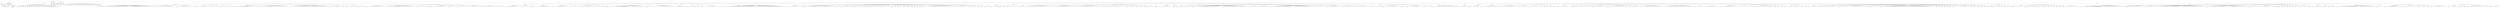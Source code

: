 graph Tree {
	"t0" [label = "TEI"];
	"t1" [label = "teiHeader"];
	"t2" [label = "fileDesc"];
	"t3" [label = "titleStmt"];
	"t4" [label = "title"];
	"t5" [label = "title"];
	"t6" [label = "author"];
	"t7" [label = "idno"];
	"t8" [label = "idno"];
	"t9" [label = "persName"];
	"t10" [label = "forename"];
	"t11" [label = "nameLink"];
	"t12" [label = "surname"];
	"t13" [label = "publicationStmt"];
	"t14" [label = "publisher"];
	"t15" [label = "idno"];
	"t16" [label = "idno"];
	"t17" [label = "availability"];
	"t18" [label = "licence"];
	"t19" [label = "ab"];
	"t20" [label = "ref"];
	"t21" [label = "sourceDesc"];
	"t22" [label = "bibl"];
	"t23" [label = "name"];
	"t24" [label = "idno"];
	"t25" [label = "idno"];
	"t26" [label = "availability"];
	"t27" [label = "licence"];
	"t28" [label = "ab"];
	"t29" [label = "ref"];
	"t30" [label = "bibl"];
	"t31" [label = "date"];
	"t32" [label = "date"];
	"t33" [label = "idno"];
	"t34" [label = "profileDesc"];
	"t35" [label = "particDesc"];
	"t36" [label = "listPerson"];
	"t37" [label = "person"];
	"t38" [label = "persName"];
	"t39" [label = "person"];
	"t40" [label = "persName"];
	"t41" [label = "person"];
	"t42" [label = "persName"];
	"t43" [label = "person"];
	"t44" [label = "persName"];
	"t45" [label = "person"];
	"t46" [label = "persName"];
	"t47" [label = "person"];
	"t48" [label = "persName"];
	"t49" [label = "person"];
	"t50" [label = "persName"];
	"t51" [label = "person"];
	"t52" [label = "persName"];
	"t53" [label = "person"];
	"t54" [label = "persName"];
	"t55" [label = "person"];
	"t56" [label = "persName"];
	"t57" [label = "person"];
	"t58" [label = "persName"];
	"t59" [label = "person"];
	"t60" [label = "persName"];
	"t61" [label = "person"];
	"t62" [label = "persName"];
	"t63" [label = "person"];
	"t64" [label = "persName"];
	"t65" [label = "person"];
	"t66" [label = "persName"];
	"t67" [label = "person"];
	"t68" [label = "persName"];
	"t69" [label = "person"];
	"t70" [label = "persName"];
	"t71" [label = "person"];
	"t72" [label = "persName"];
	"t73" [label = "person"];
	"t74" [label = "persName"];
	"t75" [label = "person"];
	"t76" [label = "persName"];
	"t77" [label = "person"];
	"t78" [label = "persName"];
	"t79" [label = "textClass"];
	"t80" [label = "keywords"];
	"t81" [label = "term"];
	"t82" [label = "term"];
	"t83" [label = "classCode"];
	"t84" [label = "revisionDesc"];
	"t85" [label = "listChange"];
	"t86" [label = "change"];
	"t87" [label = "text"];
	"t88" [label = "front"];
	"t89" [label = "docTitle"];
	"t90" [label = "titlePart"];
	"t91" [label = "titlePart"];
	"t92" [label = "docDate"];
	"t93" [label = "docAuthor"];
	"t94" [label = "div"];
	"t95" [label = "div"];
	"t96" [label = "head"];
	"t97" [label = "p"];
	"t98" [label = "div"];
	"t99" [label = "p"];
	"t100" [label = "div"];
	"t101" [label = "p"];
	"t102" [label = "performance"];
	"t103" [label = "ab"];
	"t104" [label = "castList"];
	"t105" [label = "head"];
	"t106" [label = "castItem"];
	"t107" [label = "role"];
	"t108" [label = "castItem"];
	"t109" [label = "role"];
	"t110" [label = "castItem"];
	"t111" [label = "role"];
	"t112" [label = "castItem"];
	"t113" [label = "role"];
	"t114" [label = "castItem"];
	"t115" [label = "role"];
	"t116" [label = "castItem"];
	"t117" [label = "role"];
	"t118" [label = "castItem"];
	"t119" [label = "role"];
	"t120" [label = "castItem"];
	"t121" [label = "role"];
	"t122" [label = "castItem"];
	"t123" [label = "role"];
	"t124" [label = "castItem"];
	"t125" [label = "role"];
	"t126" [label = "castItem"];
	"t127" [label = "role"];
	"t128" [label = "castItem"];
	"t129" [label = "role"];
	"t130" [label = "castItem"];
	"t131" [label = "role"];
	"t132" [label = "castItem"];
	"t133" [label = "role"];
	"t134" [label = "castItem"];
	"t135" [label = "role"];
	"t136" [label = "castItem"];
	"t137" [label = "role"];
	"t138" [label = "castItem"];
	"t139" [label = "role"];
	"t140" [label = "castItem"];
	"t141" [label = "role"];
	"t142" [label = "castItem"];
	"t143" [label = "role"];
	"t144" [label = "castItem"];
	"t145" [label = "role"];
	"t146" [label = "body"];
	"t147" [label = "div"];
	"t148" [label = "head"];
	"t149" [label = "div"];
	"t150" [label = "head"];
	"t151" [label = "sp"];
	"t152" [label = "speaker"];
	"t153" [label = "l"];
	"t154" [label = "l"];
	"t155" [label = "l"];
	"t156" [label = "l"];
	"t157" [label = "sp"];
	"t158" [label = "speaker"];
	"t159" [label = "l"];
	"t160" [label = "l"];
	"t161" [label = "l"];
	"t162" [label = "l"];
	"t163" [label = "l"];
	"t164" [label = "l"];
	"t165" [label = "l"];
	"t166" [label = "l"];
	"t167" [label = "l"];
	"t168" [label = "l"];
	"t169" [label = "l"];
	"t170" [label = "l"];
	"t171" [label = "l"];
	"t172" [label = "l"];
	"t173" [label = "l"];
	"t174" [label = "l"];
	"t175" [label = "l"];
	"t176" [label = "l"];
	"t177" [label = "l"];
	"t178" [label = "l"];
	"t179" [label = "l"];
	"t180" [label = "l"];
	"t181" [label = "l"];
	"t182" [label = "l"];
	"t183" [label = "l"];
	"t184" [label = "l"];
	"t185" [label = "l"];
	"t186" [label = "note"];
	"t187" [label = "l"];
	"t188" [label = "l"];
	"t189" [label = "l"];
	"t190" [label = "l"];
	"t191" [label = "l"];
	"t192" [label = "l"];
	"t193" [label = "l"];
	"t194" [label = "l"];
	"t195" [label = "l"];
	"t196" [label = "l"];
	"t197" [label = "l"];
	"t198" [label = "l"];
	"t199" [label = "l"];
	"t200" [label = "l"];
	"t201" [label = "l"];
	"t202" [label = "l"];
	"t203" [label = "l"];
	"t204" [label = "l"];
	"t205" [label = "l"];
	"t206" [label = "sp"];
	"t207" [label = "speaker"];
	"t208" [label = "l"];
	"t209" [label = "l"];
	"t210" [label = "l"];
	"t211" [label = "l"];
	"t212" [label = "l"];
	"t213" [label = "l"];
	"t214" [label = "l"];
	"t215" [label = "l"];
	"t216" [label = "l"];
	"t217" [label = "l"];
	"t218" [label = "l"];
	"t219" [label = "l"];
	"t220" [label = "l"];
	"t221" [label = "l"];
	"t222" [label = "l"];
	"t223" [label = "l"];
	"t224" [label = "l"];
	"t225" [label = "l"];
	"t226" [label = "sp"];
	"t227" [label = "speaker"];
	"t228" [label = "l"];
	"t229" [label = "l"];
	"t230" [label = "l"];
	"t231" [label = "l"];
	"t232" [label = "l"];
	"t233" [label = "l"];
	"t234" [label = "l"];
	"t235" [label = "l"];
	"t236" [label = "l"];
	"t237" [label = "l"];
	"t238" [label = "l"];
	"t239" [label = "l"];
	"t240" [label = "l"];
	"t241" [label = "l"];
	"t242" [label = "l"];
	"t243" [label = "l"];
	"t244" [label = "sp"];
	"t245" [label = "speaker"];
	"t246" [label = "l"];
	"t247" [label = "l"];
	"t248" [label = "l"];
	"t249" [label = "l"];
	"t250" [label = "div"];
	"t251" [label = "head"];
	"t252" [label = "sp"];
	"t253" [label = "speaker"];
	"t254" [label = "l"];
	"t255" [label = "sp"];
	"t256" [label = "speaker"];
	"t257" [label = "l"];
	"t258" [label = "sp"];
	"t259" [label = "speaker"];
	"t260" [label = "l"];
	"t261" [label = "l"];
	"t262" [label = "sp"];
	"t263" [label = "speaker"];
	"t264" [label = "l"];
	"t265" [label = "sp"];
	"t266" [label = "speaker"];
	"t267" [label = "l"];
	"t268" [label = "l"];
	"t269" [label = "l"];
	"t270" [label = "l"];
	"t271" [label = "l"];
	"t272" [label = "stage"];
	"t273" [label = "sp"];
	"t274" [label = "speaker"];
	"t275" [label = "l"];
	"t276" [label = "l"];
	"t277" [label = "l"];
	"t278" [label = "sp"];
	"t279" [label = "speaker"];
	"t280" [label = "l"];
	"t281" [label = "l"];
	"t282" [label = "l"];
	"t283" [label = "l"];
	"t284" [label = "l"];
	"t285" [label = "stage"];
	"t286" [label = "l"];
	"t287" [label = "div"];
	"t288" [label = "head"];
	"t289" [label = "stage"];
	"t290" [label = "sp"];
	"t291" [label = "speaker"];
	"t292" [label = "l"];
	"t293" [label = "l"];
	"t294" [label = "l"];
	"t295" [label = "l"];
	"t296" [label = "l"];
	"t297" [label = "l"];
	"t298" [label = "l"];
	"t299" [label = "l"];
	"t300" [label = "l"];
	"t301" [label = "l"];
	"t302" [label = "l"];
	"t303" [label = "l"];
	"t304" [label = "l"];
	"t305" [label = "l"];
	"t306" [label = "l"];
	"t307" [label = "l"];
	"t308" [label = "l"];
	"t309" [label = "l"];
	"t310" [label = "l"];
	"t311" [label = "l"];
	"t312" [label = "sp"];
	"t313" [label = "speaker"];
	"t314" [label = "l"];
	"t315" [label = "l"];
	"t316" [label = "l"];
	"t317" [label = "l"];
	"t318" [label = "l"];
	"t319" [label = "l"];
	"t320" [label = "l"];
	"t321" [label = "l"];
	"t322" [label = "l"];
	"t323" [label = "l"];
	"t324" [label = "l"];
	"t325" [label = "l"];
	"t326" [label = "l"];
	"t327" [label = "l"];
	"t328" [label = "l"];
	"t329" [label = "l"];
	"t330" [label = "l"];
	"t331" [label = "l"];
	"t332" [label = "l"];
	"t333" [label = "l"];
	"t334" [label = "l"];
	"t335" [label = "l"];
	"t336" [label = "l"];
	"t337" [label = "l"];
	"t338" [label = "l"];
	"t339" [label = "l"];
	"t340" [label = "l"];
	"t341" [label = "l"];
	"t342" [label = "sp"];
	"t343" [label = "speaker"];
	"t344" [label = "l"];
	"t345" [label = "l"];
	"t346" [label = "l"];
	"t347" [label = "l"];
	"t348" [label = "l"];
	"t349" [label = "l"];
	"t350" [label = "l"];
	"t351" [label = "l"];
	"t352" [label = "l"];
	"t353" [label = "l"];
	"t354" [label = "l"];
	"t355" [label = "l"];
	"t356" [label = "l"];
	"t357" [label = "l"];
	"t358" [label = "l"];
	"t359" [label = "l"];
	"t360" [label = "l"];
	"t361" [label = "l"];
	"t362" [label = "l"];
	"t363" [label = "l"];
	"t364" [label = "l"];
	"t365" [label = "l"];
	"t366" [label = "l"];
	"t367" [label = "l"];
	"t368" [label = "l"];
	"t369" [label = "l"];
	"t370" [label = "l"];
	"t371" [label = "l"];
	"t372" [label = "l"];
	"t373" [label = "l"];
	"t374" [label = "stage"];
	"t375" [label = "l"];
	"t376" [label = "l"];
	"t377" [label = "l"];
	"t378" [label = "l"];
	"t379" [label = "l"];
	"t380" [label = "l"];
	"t381" [label = "sp"];
	"t382" [label = "speaker"];
	"t383" [label = "l"];
	"t384" [label = "l"];
	"t385" [label = "l"];
	"t386" [label = "l"];
	"t387" [label = "stage"];
	"t388" [label = "l"];
	"t389" [label = "l"];
	"t390" [label = "l"];
	"t391" [label = "l"];
	"t392" [label = "sp"];
	"t393" [label = "speaker"];
	"t394" [label = "l"];
	"t395" [label = "l"];
	"t396" [label = "sp"];
	"t397" [label = "speaker"];
	"t398" [label = "l"];
	"t399" [label = "l"];
	"t400" [label = "l"];
	"t401" [label = "div"];
	"t402" [label = "head"];
	"t403" [label = "sp"];
	"t404" [label = "speaker"];
	"t405" [label = "l"];
	"t406" [label = "l"];
	"t407" [label = "stage"];
	"t408" [label = "sp"];
	"t409" [label = "speaker"];
	"t410" [label = "l"];
	"t411" [label = "sp"];
	"t412" [label = "speaker"];
	"t413" [label = "l"];
	"t414" [label = "l"];
	"t415" [label = "l"];
	"t416" [label = "l"];
	"t417" [label = "l"];
	"t418" [label = "div"];
	"t419" [label = "head"];
	"t420" [label = "sp"];
	"t421" [label = "speaker"];
	"t422" [label = "l"];
	"t423" [label = "l"];
	"t424" [label = "l"];
	"t425" [label = "l"];
	"t426" [label = "l"];
	"t427" [label = "l"];
	"t428" [label = "l"];
	"t429" [label = "l"];
	"t430" [label = "l"];
	"t431" [label = "l"];
	"t432" [label = "l"];
	"t433" [label = "l"];
	"t434" [label = "note"];
	"t435" [label = "l"];
	"t436" [label = "l"];
	"t437" [label = "l"];
	"t438" [label = "l"];
	"t439" [label = "sp"];
	"t440" [label = "speaker"];
	"t441" [label = "l"];
	"t442" [label = "l"];
	"t443" [label = "l"];
	"t444" [label = "l"];
	"t445" [label = "l"];
	"t446" [label = "l"];
	"t447" [label = "l"];
	"t448" [label = "l"];
	"t449" [label = "note"];
	"t450" [label = "l"];
	"t451" [label = "l"];
	"t452" [label = "l"];
	"t453" [label = "l"];
	"t454" [label = "l"];
	"t455" [label = "l"];
	"t456" [label = "l"];
	"t457" [label = "l"];
	"t458" [label = "l"];
	"t459" [label = "l"];
	"t460" [label = "l"];
	"t461" [label = "l"];
	"t462" [label = "l"];
	"t463" [label = "l"];
	"t464" [label = "l"];
	"t465" [label = "l"];
	"t466" [label = "l"];
	"t467" [label = "l"];
	"t468" [label = "sp"];
	"t469" [label = "speaker"];
	"t470" [label = "l"];
	"t471" [label = "sp"];
	"t472" [label = "speaker"];
	"t473" [label = "l"];
	"t474" [label = "l"];
	"t475" [label = "l"];
	"t476" [label = "l"];
	"t477" [label = "l"];
	"t478" [label = "sp"];
	"t479" [label = "speaker"];
	"t480" [label = "l"];
	"t481" [label = "l"];
	"t482" [label = "sp"];
	"t483" [label = "speaker"];
	"t484" [label = "l"];
	"t485" [label = "sp"];
	"t486" [label = "speaker"];
	"t487" [label = "l"];
	"t488" [label = "l"];
	"t489" [label = "l"];
	"t490" [label = "l"];
	"t491" [label = "l"];
	"t492" [label = "l"];
	"t493" [label = "note"];
	"t494" [label = "note"];
	"t495" [label = "l"];
	"t496" [label = "l"];
	"t497" [label = "l"];
	"t498" [label = "l"];
	"t499" [label = "l"];
	"t500" [label = "sp"];
	"t501" [label = "speaker"];
	"t502" [label = "l"];
	"t503" [label = "l"];
	"t504" [label = "l"];
	"t505" [label = "l"];
	"t506" [label = "l"];
	"t507" [label = "l"];
	"t508" [label = "sp"];
	"t509" [label = "speaker"];
	"t510" [label = "l"];
	"t511" [label = "l"];
	"t512" [label = "l"];
	"t513" [label = "l"];
	"t514" [label = "l"];
	"t515" [label = "l"];
	"t516" [label = "l"];
	"t517" [label = "l"];
	"t518" [label = "l"];
	"t519" [label = "l"];
	"t520" [label = "sp"];
	"t521" [label = "speaker"];
	"t522" [label = "l"];
	"t523" [label = "l"];
	"t524" [label = "l"];
	"t525" [label = "l"];
	"t526" [label = "l"];
	"t527" [label = "l"];
	"t528" [label = "l"];
	"t529" [label = "l"];
	"t530" [label = "l"];
	"t531" [label = "l"];
	"t532" [label = "sp"];
	"t533" [label = "speaker"];
	"t534" [label = "l"];
	"t535" [label = "sp"];
	"t536" [label = "speaker"];
	"t537" [label = "note"];
	"t538" [label = "l"];
	"t539" [label = "l"];
	"t540" [label = "l"];
	"t541" [label = "l"];
	"t542" [label = "l"];
	"t543" [label = "l"];
	"t544" [label = "l"];
	"t545" [label = "l"];
	"t546" [label = "l"];
	"t547" [label = "l"];
	"t548" [label = "sp"];
	"t549" [label = "speaker"];
	"t550" [label = "l"];
	"t551" [label = "l"];
	"t552" [label = "l"];
	"t553" [label = "l"];
	"t554" [label = "l"];
	"t555" [label = "l"];
	"t556" [label = "div"];
	"t557" [label = "head"];
	"t558" [label = "div"];
	"t559" [label = "head"];
	"t560" [label = "stage"];
	"t561" [label = "sp"];
	"t562" [label = "speaker"];
	"t563" [label = "l"];
	"t564" [label = "l"];
	"t565" [label = "l"];
	"t566" [label = "l"];
	"t567" [label = "l"];
	"t568" [label = "l"];
	"t569" [label = "l"];
	"t570" [label = "l"];
	"t571" [label = "l"];
	"t572" [label = "l"];
	"t573" [label = "l"];
	"t574" [label = "l"];
	"t575" [label = "l"];
	"t576" [label = "sp"];
	"t577" [label = "speaker"];
	"t578" [label = "l"];
	"t579" [label = "l"];
	"t580" [label = "l"];
	"t581" [label = "l"];
	"t582" [label = "l"];
	"t583" [label = "l"];
	"t584" [label = "l"];
	"t585" [label = "l"];
	"t586" [label = "sp"];
	"t587" [label = "speaker"];
	"t588" [label = "l"];
	"t589" [label = "div"];
	"t590" [label = "head"];
	"t591" [label = "sp"];
	"t592" [label = "speaker"];
	"t593" [label = "l"];
	"t594" [label = "l"];
	"t595" [label = "l"];
	"t596" [label = "l"];
	"t597" [label = "l"];
	"t598" [label = "l"];
	"t599" [label = "l"];
	"t600" [label = "l"];
	"t601" [label = "l"];
	"t602" [label = "l"];
	"t603" [label = "stage"];
	"t604" [label = "l"];
	"t605" [label = "l"];
	"t606" [label = "l"];
	"t607" [label = "l"];
	"t608" [label = "div"];
	"t609" [label = "head"];
	"t610" [label = "sp"];
	"t611" [label = "speaker"];
	"t612" [label = "l"];
	"t613" [label = "l"];
	"t614" [label = "l"];
	"t615" [label = "l"];
	"t616" [label = "l"];
	"t617" [label = "l"];
	"t618" [label = "l"];
	"t619" [label = "l"];
	"t620" [label = "l"];
	"t621" [label = "l"];
	"t622" [label = "l"];
	"t623" [label = "l"];
	"t624" [label = "l"];
	"t625" [label = "l"];
	"t626" [label = "l"];
	"t627" [label = "l"];
	"t628" [label = "sp"];
	"t629" [label = "speaker"];
	"t630" [label = "l"];
	"t631" [label = "l"];
	"t632" [label = "l"];
	"t633" [label = "l"];
	"t634" [label = "l"];
	"t635" [label = "l"];
	"t636" [label = "l"];
	"t637" [label = "sp"];
	"t638" [label = "speaker"];
	"t639" [label = "l"];
	"t640" [label = "stage"];
	"t641" [label = "l"];
	"t642" [label = "l"];
	"t643" [label = "l"];
	"t644" [label = "l"];
	"t645" [label = "l"];
	"t646" [label = "l"];
	"t647" [label = "l"];
	"t648" [label = "l"];
	"t649" [label = "l"];
	"t650" [label = "l"];
	"t651" [label = "l"];
	"t652" [label = "l"];
	"t653" [label = "sp"];
	"t654" [label = "speaker"];
	"t655" [label = "l"];
	"t656" [label = "l"];
	"t657" [label = "l"];
	"t658" [label = "l"];
	"t659" [label = "sp"];
	"t660" [label = "speaker"];
	"t661" [label = "l"];
	"t662" [label = "stage"];
	"t663" [label = "sp"];
	"t664" [label = "speaker"];
	"t665" [label = "l"];
	"t666" [label = "div"];
	"t667" [label = "head"];
	"t668" [label = "sp"];
	"t669" [label = "speaker"];
	"t670" [label = "l"];
	"t671" [label = "l"];
	"t672" [label = "l"];
	"t673" [label = "l"];
	"t674" [label = "l"];
	"t675" [label = "l"];
	"t676" [label = "stage"];
	"t677" [label = "l"];
	"t678" [label = "l"];
	"t679" [label = "l"];
	"t680" [label = "l"];
	"t681" [label = "stage"];
	"t682" [label = "l"];
	"t683" [label = "l"];
	"t684" [label = "l"];
	"t685" [label = "l"];
	"t686" [label = "l"];
	"t687" [label = "l"];
	"t688" [label = "l"];
	"t689" [label = "l"];
	"t690" [label = "l"];
	"t691" [label = "l"];
	"t692" [label = "l"];
	"t693" [label = "l"];
	"t694" [label = "l"];
	"t695" [label = "l"];
	"t696" [label = "l"];
	"t697" [label = "l"];
	"t698" [label = "l"];
	"t699" [label = "l"];
	"t700" [label = "l"];
	"t701" [label = "l"];
	"t702" [label = "stage"];
	"t703" [label = "sp"];
	"t704" [label = "speaker"];
	"t705" [label = "l"];
	"t706" [label = "l"];
	"t707" [label = "l"];
	"t708" [label = "l"];
	"t709" [label = "sp"];
	"t710" [label = "speaker"];
	"t711" [label = "l"];
	"t712" [label = "l"];
	"t713" [label = "l"];
	"t714" [label = "l"];
	"t715" [label = "l"];
	"t716" [label = "l"];
	"t717" [label = "l"];
	"t718" [label = "l"];
	"t719" [label = "l"];
	"t720" [label = "l"];
	"t721" [label = "l"];
	"t722" [label = "l"];
	"t723" [label = "l"];
	"t724" [label = "l"];
	"t725" [label = "l"];
	"t726" [label = "l"];
	"t727" [label = "l"];
	"t728" [label = "l"];
	"t729" [label = "l"];
	"t730" [label = "l"];
	"t731" [label = "l"];
	"t732" [label = "div"];
	"t733" [label = "head"];
	"t734" [label = "sp"];
	"t735" [label = "speaker"];
	"t736" [label = "l"];
	"t737" [label = "sp"];
	"t738" [label = "speaker"];
	"t739" [label = "l"];
	"t740" [label = "l"];
	"t741" [label = "l"];
	"t742" [label = "l"];
	"t743" [label = "l"];
	"t744" [label = "sp"];
	"t745" [label = "speaker"];
	"t746" [label = "l"];
	"t747" [label = "div"];
	"t748" [label = "head"];
	"t749" [label = "sp"];
	"t750" [label = "speaker"];
	"t751" [label = "l"];
	"t752" [label = "l"];
	"t753" [label = "l"];
	"t754" [label = "l"];
	"t755" [label = "sp"];
	"t756" [label = "speaker"];
	"t757" [label = "l"];
	"t758" [label = "l"];
	"t759" [label = "l"];
	"t760" [label = "l"];
	"t761" [label = "sp"];
	"t762" [label = "speaker"];
	"t763" [label = "l"];
	"t764" [label = "l"];
	"t765" [label = "l"];
	"t766" [label = "sp"];
	"t767" [label = "speaker"];
	"t768" [label = "l"];
	"t769" [label = "l"];
	"t770" [label = "l"];
	"t771" [label = "l"];
	"t772" [label = "l"];
	"t773" [label = "l"];
	"t774" [label = "l"];
	"t775" [label = "l"];
	"t776" [label = "l"];
	"t777" [label = "l"];
	"t778" [label = "l"];
	"t779" [label = "sp"];
	"t780" [label = "speaker"];
	"t781" [label = "l"];
	"t782" [label = "l"];
	"t783" [label = "stage"];
	"t784" [label = "stage"];
	"t785" [label = "div"];
	"t786" [label = "head"];
	"t787" [label = "sp"];
	"t788" [label = "speaker"];
	"t789" [label = "l"];
	"t790" [label = "l"];
	"t791" [label = "l"];
	"t792" [label = "l"];
	"t793" [label = "l"];
	"t794" [label = "l"];
	"t795" [label = "l"];
	"t796" [label = "l"];
	"t797" [label = "l"];
	"t798" [label = "l"];
	"t799" [label = "l"];
	"t800" [label = "l"];
	"t801" [label = "l"];
	"t802" [label = "l"];
	"t803" [label = "l"];
	"t804" [label = "l"];
	"t805" [label = "l"];
	"t806" [label = "l"];
	"t807" [label = "l"];
	"t808" [label = "l"];
	"t809" [label = "l"];
	"t810" [label = "l"];
	"t811" [label = "l"];
	"t812" [label = "l"];
	"t813" [label = "l"];
	"t814" [label = "l"];
	"t815" [label = "l"];
	"t816" [label = "l"];
	"t817" [label = "l"];
	"t818" [label = "l"];
	"t819" [label = "l"];
	"t820" [label = "l"];
	"t821" [label = "l"];
	"t822" [label = "l"];
	"t823" [label = "l"];
	"t824" [label = "l"];
	"t825" [label = "l"];
	"t826" [label = "l"];
	"t827" [label = "l"];
	"t828" [label = "l"];
	"t829" [label = "l"];
	"t830" [label = "l"];
	"t831" [label = "l"];
	"t832" [label = "l"];
	"t833" [label = "l"];
	"t834" [label = "l"];
	"t835" [label = "l"];
	"t836" [label = "l"];
	"t837" [label = "l"];
	"t838" [label = "l"];
	"t839" [label = "l"];
	"t840" [label = "l"];
	"t841" [label = "l"];
	"t842" [label = "l"];
	"t843" [label = "l"];
	"t844" [label = "l"];
	"t845" [label = "div"];
	"t846" [label = "head"];
	"t847" [label = "sp"];
	"t848" [label = "speaker"];
	"t849" [label = "l"];
	"t850" [label = "l"];
	"t851" [label = "l"];
	"t852" [label = "l"];
	"t853" [label = "l"];
	"t854" [label = "l"];
	"t855" [label = "l"];
	"t856" [label = "l"];
	"t857" [label = "l"];
	"t858" [label = "l"];
	"t859" [label = "l"];
	"t860" [label = "l"];
	"t861" [label = "sp"];
	"t862" [label = "speaker"];
	"t863" [label = "l"];
	"t864" [label = "sp"];
	"t865" [label = "speaker"];
	"t866" [label = "l"];
	"t867" [label = "l"];
	"t868" [label = "l"];
	"t869" [label = "l"];
	"t870" [label = "l"];
	"t871" [label = "l"];
	"t872" [label = "l"];
	"t873" [label = "l"];
	"t874" [label = "l"];
	"t875" [label = "l"];
	"t876" [label = "l"];
	"t877" [label = "l"];
	"t878" [label = "l"];
	"t879" [label = "l"];
	"t880" [label = "l"];
	"t881" [label = "l"];
	"t882" [label = "l"];
	"t883" [label = "l"];
	"t884" [label = "l"];
	"t885" [label = "l"];
	"t886" [label = "l"];
	"t887" [label = "l"];
	"t888" [label = "l"];
	"t889" [label = "l"];
	"t890" [label = "l"];
	"t891" [label = "l"];
	"t892" [label = "l"];
	"t893" [label = "l"];
	"t894" [label = "l"];
	"t895" [label = "sp"];
	"t896" [label = "speaker"];
	"t897" [label = "l"];
	"t898" [label = "l"];
	"t899" [label = "sp"];
	"t900" [label = "speaker"];
	"t901" [label = "l"];
	"t902" [label = "l"];
	"t903" [label = "l"];
	"t904" [label = "l"];
	"t905" [label = "l"];
	"t906" [label = "l"];
	"t907" [label = "l"];
	"t908" [label = "l"];
	"t909" [label = "l"];
	"t910" [label = "sp"];
	"t911" [label = "speaker"];
	"t912" [label = "l"];
	"t913" [label = "sp"];
	"t914" [label = "speaker"];
	"t915" [label = "l"];
	"t916" [label = "l"];
	"t917" [label = "sp"];
	"t918" [label = "speaker"];
	"t919" [label = "l"];
	"t920" [label = "l"];
	"t921" [label = "sp"];
	"t922" [label = "speaker"];
	"t923" [label = "l"];
	"t924" [label = "sp"];
	"t925" [label = "speaker"];
	"t926" [label = "l"];
	"t927" [label = "sp"];
	"t928" [label = "speaker"];
	"t929" [label = "l"];
	"t930" [label = "sp"];
	"t931" [label = "speaker"];
	"t932" [label = "l"];
	"t933" [label = "l"];
	"t934" [label = "sp"];
	"t935" [label = "speaker"];
	"t936" [label = "l"];
	"t937" [label = "sp"];
	"t938" [label = "speaker"];
	"t939" [label = "l"];
	"t940" [label = "sp"];
	"t941" [label = "speaker"];
	"t942" [label = "l"];
	"t943" [label = "sp"];
	"t944" [label = "speaker"];
	"t945" [label = "l"];
	"t946" [label = "l"];
	"t947" [label = "sp"];
	"t948" [label = "speaker"];
	"t949" [label = "l"];
	"t950" [label = "l"];
	"t951" [label = "l"];
	"t952" [label = "sp"];
	"t953" [label = "speaker"];
	"t954" [label = "l"];
	"t955" [label = "l"];
	"t956" [label = "sp"];
	"t957" [label = "speaker"];
	"t958" [label = "l"];
	"t959" [label = "sp"];
	"t960" [label = "speaker"];
	"t961" [label = "l"];
	"t962" [label = "sp"];
	"t963" [label = "speaker"];
	"t964" [label = "l"];
	"t965" [label = "sp"];
	"t966" [label = "speaker"];
	"t967" [label = "l"];
	"t968" [label = "l"];
	"t969" [label = "l"];
	"t970" [label = "sp"];
	"t971" [label = "speaker"];
	"t972" [label = "l"];
	"t973" [label = "l"];
	"t974" [label = "sp"];
	"t975" [label = "speaker"];
	"t976" [label = "l"];
	"t977" [label = "sp"];
	"t978" [label = "speaker"];
	"t979" [label = "l"];
	"t980" [label = "sp"];
	"t981" [label = "speaker"];
	"t982" [label = "l"];
	"t983" [label = "sp"];
	"t984" [label = "speaker"];
	"t985" [label = "l"];
	"t986" [label = "sp"];
	"t987" [label = "speaker"];
	"t988" [label = "l"];
	"t989" [label = "sp"];
	"t990" [label = "speaker"];
	"t991" [label = "l"];
	"t992" [label = "l"];
	"t993" [label = "l"];
	"t994" [label = "l"];
	"t995" [label = "l"];
	"t996" [label = "l"];
	"t997" [label = "l"];
	"t998" [label = "l"];
	"t999" [label = "l"];
	"t1000" [label = "l"];
	"t1001" [label = "l"];
	"t1002" [label = "l"];
	"t1003" [label = "l"];
	"t1004" [label = "l"];
	"t1005" [label = "l"];
	"t1006" [label = "l"];
	"t1007" [label = "l"];
	"t1008" [label = "l"];
	"t1009" [label = "l"];
	"t1010" [label = "l"];
	"t1011" [label = "l"];
	"t1012" [label = "l"];
	"t1013" [label = "l"];
	"t1014" [label = "l"];
	"t1015" [label = "l"];
	"t1016" [label = "l"];
	"t1017" [label = "l"];
	"t1018" [label = "l"];
	"t1019" [label = "sp"];
	"t1020" [label = "speaker"];
	"t1021" [label = "l"];
	"t1022" [label = "l"];
	"t1023" [label = "l"];
	"t1024" [label = "l"];
	"t1025" [label = "l"];
	"t1026" [label = "l"];
	"t1027" [label = "l"];
	"t1028" [label = "l"];
	"t1029" [label = "l"];
	"t1030" [label = "l"];
	"t1031" [label = "sp"];
	"t1032" [label = "speaker"];
	"t1033" [label = "l"];
	"t1034" [label = "sp"];
	"t1035" [label = "speaker"];
	"t1036" [label = "l"];
	"t1037" [label = "sp"];
	"t1038" [label = "speaker"];
	"t1039" [label = "l"];
	"t1040" [label = "l"];
	"t1041" [label = "sp"];
	"t1042" [label = "speaker"];
	"t1043" [label = "l"];
	"t1044" [label = "sp"];
	"t1045" [label = "speaker"];
	"t1046" [label = "l"];
	"t1047" [label = "l"];
	"t1048" [label = "sp"];
	"t1049" [label = "speaker"];
	"t1050" [label = "l"];
	"t1051" [label = "l"];
	"t1052" [label = "l"];
	"t1053" [label = "l"];
	"t1054" [label = "stage"];
	"t1055" [label = "l"];
	"t1056" [label = "l"];
	"t1057" [label = "div"];
	"t1058" [label = "head"];
	"t1059" [label = "sp"];
	"t1060" [label = "speaker"];
	"t1061" [label = "l"];
	"t1062" [label = "sp"];
	"t1063" [label = "speaker"];
	"t1064" [label = "l"];
	"t1065" [label = "sp"];
	"t1066" [label = "speaker"];
	"t1067" [label = "l"];
	"t1068" [label = "l"];
	"t1069" [label = "sp"];
	"t1070" [label = "speaker"];
	"t1071" [label = "l"];
	"t1072" [label = "div"];
	"t1073" [label = "head"];
	"t1074" [label = "div"];
	"t1075" [label = "head"];
	"t1076" [label = "sp"];
	"t1077" [label = "speaker"];
	"t1078" [label = "l"];
	"t1079" [label = "l"];
	"t1080" [label = "sp"];
	"t1081" [label = "speaker"];
	"t1082" [label = "l"];
	"t1083" [label = "l"];
	"t1084" [label = "sp"];
	"t1085" [label = "speaker"];
	"t1086" [label = "l"];
	"t1087" [label = "l"];
	"t1088" [label = "l"];
	"t1089" [label = "l"];
	"t1090" [label = "div"];
	"t1091" [label = "head"];
	"t1092" [label = "sp"];
	"t1093" [label = "speaker"];
	"t1094" [label = "l"];
	"t1095" [label = "l"];
	"t1096" [label = "l"];
	"t1097" [label = "l"];
	"t1098" [label = "sp"];
	"t1099" [label = "speaker"];
	"t1100" [label = "l"];
	"t1101" [label = "l"];
	"t1102" [label = "l"];
	"t1103" [label = "l"];
	"t1104" [label = "l"];
	"t1105" [label = "l"];
	"t1106" [label = "l"];
	"t1107" [label = "l"];
	"t1108" [label = "l"];
	"t1109" [label = "l"];
	"t1110" [label = "l"];
	"t1111" [label = "l"];
	"t1112" [label = "l"];
	"t1113" [label = "l"];
	"t1114" [label = "l"];
	"t1115" [label = "l"];
	"t1116" [label = "l"];
	"t1117" [label = "l"];
	"t1118" [label = "l"];
	"t1119" [label = "l"];
	"t1120" [label = "l"];
	"t1121" [label = "l"];
	"t1122" [label = "l"];
	"t1123" [label = "l"];
	"t1124" [label = "sp"];
	"t1125" [label = "speaker"];
	"t1126" [label = "l"];
	"t1127" [label = "l"];
	"t1128" [label = "l"];
	"t1129" [label = "l"];
	"t1130" [label = "l"];
	"t1131" [label = "l"];
	"t1132" [label = "l"];
	"t1133" [label = "l"];
	"t1134" [label = "l"];
	"t1135" [label = "l"];
	"t1136" [label = "l"];
	"t1137" [label = "l"];
	"t1138" [label = "l"];
	"t1139" [label = "l"];
	"t1140" [label = "l"];
	"t1141" [label = "l"];
	"t1142" [label = "l"];
	"t1143" [label = "l"];
	"t1144" [label = "l"];
	"t1145" [label = "l"];
	"t1146" [label = "sp"];
	"t1147" [label = "speaker"];
	"t1148" [label = "l"];
	"t1149" [label = "l"];
	"t1150" [label = "l"];
	"t1151" [label = "l"];
	"t1152" [label = "l"];
	"t1153" [label = "l"];
	"t1154" [label = "l"];
	"t1155" [label = "l"];
	"t1156" [label = "l"];
	"t1157" [label = "l"];
	"t1158" [label = "l"];
	"t1159" [label = "l"];
	"t1160" [label = "l"];
	"t1161" [label = "l"];
	"t1162" [label = "l"];
	"t1163" [label = "l"];
	"t1164" [label = "l"];
	"t1165" [label = "l"];
	"t1166" [label = "l"];
	"t1167" [label = "l"];
	"t1168" [label = "l"];
	"t1169" [label = "l"];
	"t1170" [label = "sp"];
	"t1171" [label = "speaker"];
	"t1172" [label = "l"];
	"t1173" [label = "l"];
	"t1174" [label = "l"];
	"t1175" [label = "l"];
	"t1176" [label = "sp"];
	"t1177" [label = "speaker"];
	"t1178" [label = "l"];
	"t1179" [label = "l"];
	"t1180" [label = "sp"];
	"t1181" [label = "speaker"];
	"t1182" [label = "l"];
	"t1183" [label = "l"];
	"t1184" [label = "l"];
	"t1185" [label = "sp"];
	"t1186" [label = "speaker"];
	"t1187" [label = "l"];
	"t1188" [label = "sp"];
	"t1189" [label = "speaker"];
	"t1190" [label = "l"];
	"t1191" [label = "l"];
	"t1192" [label = "l"];
	"t1193" [label = "l"];
	"t1194" [label = "l"];
	"t1195" [label = "l"];
	"t1196" [label = "sp"];
	"t1197" [label = "speaker"];
	"t1198" [label = "l"];
	"t1199" [label = "l"];
	"t1200" [label = "sp"];
	"t1201" [label = "speaker"];
	"t1202" [label = "l"];
	"t1203" [label = "l"];
	"t1204" [label = "l"];
	"t1205" [label = "l"];
	"t1206" [label = "sp"];
	"t1207" [label = "speaker"];
	"t1208" [label = "l"];
	"t1209" [label = "l"];
	"t1210" [label = "sp"];
	"t1211" [label = "speaker"];
	"t1212" [label = "l"];
	"t1213" [label = "l"];
	"t1214" [label = "l"];
	"t1215" [label = "sp"];
	"t1216" [label = "speaker"];
	"t1217" [label = "l"];
	"t1218" [label = "sp"];
	"t1219" [label = "speaker"];
	"t1220" [label = "l"];
	"t1221" [label = "l"];
	"t1222" [label = "l"];
	"t1223" [label = "l"];
	"t1224" [label = "l"];
	"t1225" [label = "stage"];
	"t1226" [label = "sp"];
	"t1227" [label = "speaker"];
	"t1228" [label = "l"];
	"t1229" [label = "l"];
	"t1230" [label = "div"];
	"t1231" [label = "head"];
	"t1232" [label = "sp"];
	"t1233" [label = "speaker"];
	"t1234" [label = "l"];
	"t1235" [label = "l"];
	"t1236" [label = "l"];
	"t1237" [label = "l"];
	"t1238" [label = "l"];
	"t1239" [label = "l"];
	"t1240" [label = "l"];
	"t1241" [label = "l"];
	"t1242" [label = "l"];
	"t1243" [label = "l"];
	"t1244" [label = "l"];
	"t1245" [label = "l"];
	"t1246" [label = "div"];
	"t1247" [label = "head"];
	"t1248" [label = "sp"];
	"t1249" [label = "speaker"];
	"t1250" [label = "l"];
	"t1251" [label = "sp"];
	"t1252" [label = "speaker"];
	"t1253" [label = "l"];
	"t1254" [label = "div"];
	"t1255" [label = "head"];
	"t1256" [label = "sp"];
	"t1257" [label = "speaker"];
	"t1258" [label = "l"];
	"t1259" [label = "sp"];
	"t1260" [label = "speaker"];
	"t1261" [label = "l"];
	"t1262" [label = "l"];
	"t1263" [label = "sp"];
	"t1264" [label = "speaker"];
	"t1265" [label = "l"];
	"t1266" [label = "sp"];
	"t1267" [label = "speaker"];
	"t1268" [label = "l"];
	"t1269" [label = "l"];
	"t1270" [label = "stage"];
	"t1271" [label = "sp"];
	"t1272" [label = "speaker"];
	"t1273" [label = "l"];
	"t1274" [label = "l"];
	"t1275" [label = "l"];
	"t1276" [label = "l"];
	"t1277" [label = "l"];
	"t1278" [label = "l"];
	"t1279" [label = "l"];
	"t1280" [label = "l"];
	"t1281" [label = "l"];
	"t1282" [label = "l"];
	"t1283" [label = "l"];
	"t1284" [label = "l"];
	"t1285" [label = "l"];
	"t1286" [label = "l"];
	"t1287" [label = "l"];
	"t1288" [label = "l"];
	"t1289" [label = "l"];
	"t1290" [label = "l"];
	"t1291" [label = "l"];
	"t1292" [label = "l"];
	"t1293" [label = "l"];
	"t1294" [label = "l"];
	"t1295" [label = "l"];
	"t1296" [label = "l"];
	"t1297" [label = "l"];
	"t1298" [label = "l"];
	"t1299" [label = "l"];
	"t1300" [label = "l"];
	"t1301" [label = "l"];
	"t1302" [label = "l"];
	"t1303" [label = "l"];
	"t1304" [label = "l"];
	"t1305" [label = "l"];
	"t1306" [label = "l"];
	"t1307" [label = "l"];
	"t1308" [label = "l"];
	"t1309" [label = "l"];
	"t1310" [label = "l"];
	"t1311" [label = "l"];
	"t1312" [label = "l"];
	"t1313" [label = "l"];
	"t1314" [label = "l"];
	"t1315" [label = "l"];
	"t1316" [label = "l"];
	"t1317" [label = "stage"];
	"t1318" [label = "l"];
	"t1319" [label = "l"];
	"t1320" [label = "l"];
	"t1321" [label = "l"];
	"t1322" [label = "l"];
	"t1323" [label = "sp"];
	"t1324" [label = "speaker"];
	"t1325" [label = "l"];
	"t1326" [label = "l"];
	"t1327" [label = "l"];
	"t1328" [label = "l"];
	"t1329" [label = "l"];
	"t1330" [label = "l"];
	"t1331" [label = "l"];
	"t1332" [label = "l"];
	"t1333" [label = "sp"];
	"t1334" [label = "speaker"];
	"t1335" [label = "l"];
	"t1336" [label = "note"];
	"t1337" [label = "l"];
	"t1338" [label = "l"];
	"t1339" [label = "l"];
	"t1340" [label = "l"];
	"t1341" [label = "l"];
	"t1342" [label = "l"];
	"t1343" [label = "l"];
	"t1344" [label = "l"];
	"t1345" [label = "sp"];
	"t1346" [label = "speaker"];
	"t1347" [label = "l"];
	"t1348" [label = "l"];
	"t1349" [label = "l"];
	"t1350" [label = "l"];
	"t1351" [label = "l"];
	"t1352" [label = "l"];
	"t1353" [label = "l"];
	"t1354" [label = "l"];
	"t1355" [label = "l"];
	"t1356" [label = "l"];
	"t1357" [label = "l"];
	"t1358" [label = "l"];
	"t1359" [label = "l"];
	"t1360" [label = "l"];
	"t1361" [label = "l"];
	"t1362" [label = "l"];
	"t1363" [label = "l"];
	"t1364" [label = "l"];
	"t1365" [label = "l"];
	"t1366" [label = "l"];
	"t1367" [label = "l"];
	"t1368" [label = "l"];
	"t1369" [label = "l"];
	"t1370" [label = "l"];
	"t1371" [label = "l"];
	"t1372" [label = "l"];
	"t1373" [label = "l"];
	"t1374" [label = "l"];
	"t1375" [label = "l"];
	"t1376" [label = "l"];
	"t1377" [label = "l"];
	"t1378" [label = "l"];
	"t1379" [label = "l"];
	"t1380" [label = "l"];
	"t1381" [label = "l"];
	"t1382" [label = "l"];
	"t1383" [label = "l"];
	"t1384" [label = "l"];
	"t1385" [label = "l"];
	"t1386" [label = "l"];
	"t1387" [label = "sp"];
	"t1388" [label = "speaker"];
	"t1389" [label = "l"];
	"t1390" [label = "l"];
	"t1391" [label = "l"];
	"t1392" [label = "l"];
	"t1393" [label = "l"];
	"t1394" [label = "l"];
	"t1395" [label = "l"];
	"t1396" [label = "l"];
	"t1397" [label = "sp"];
	"t1398" [label = "speaker"];
	"t1399" [label = "l"];
	"t1400" [label = "l"];
	"t1401" [label = "l"];
	"t1402" [label = "l"];
	"t1403" [label = "l"];
	"t1404" [label = "l"];
	"t1405" [label = "l"];
	"t1406" [label = "l"];
	"t1407" [label = "l"];
	"t1408" [label = "l"];
	"t1409" [label = "l"];
	"t1410" [label = "l"];
	"t1411" [label = "l"];
	"t1412" [label = "l"];
	"t1413" [label = "sp"];
	"t1414" [label = "speaker"];
	"t1415" [label = "l"];
	"t1416" [label = "l"];
	"t1417" [label = "l"];
	"t1418" [label = "l"];
	"t1419" [label = "l"];
	"t1420" [label = "l"];
	"t1421" [label = "l"];
	"t1422" [label = "l"];
	"t1423" [label = "l"];
	"t1424" [label = "l"];
	"t1425" [label = "l"];
	"t1426" [label = "sp"];
	"t1427" [label = "speaker"];
	"t1428" [label = "l"];
	"t1429" [label = "l"];
	"t1430" [label = "l"];
	"t1431" [label = "l"];
	"t1432" [label = "l"];
	"t1433" [label = "l"];
	"t1434" [label = "l"];
	"t1435" [label = "l"];
	"t1436" [label = "l"];
	"t1437" [label = "l"];
	"t1438" [label = "l"];
	"t1439" [label = "l"];
	"t1440" [label = "sp"];
	"t1441" [label = "speaker"];
	"t1442" [label = "l"];
	"t1443" [label = "l"];
	"t1444" [label = "l"];
	"t1445" [label = "l"];
	"t1446" [label = "l"];
	"t1447" [label = "div"];
	"t1448" [label = "head"];
	"t1449" [label = "sp"];
	"t1450" [label = "speaker"];
	"t1451" [label = "l"];
	"t1452" [label = "l"];
	"t1453" [label = "l"];
	"t1454" [label = "sp"];
	"t1455" [label = "speaker"];
	"t1456" [label = "l"];
	"t1457" [label = "l"];
	"t1458" [label = "l"];
	"t1459" [label = "l"];
	"t1460" [label = "l"];
	"t1461" [label = "l"];
	"t1462" [label = "l"];
	"t1463" [label = "l"];
	"t1464" [label = "l"];
	"t1465" [label = "l"];
	"t1466" [label = "l"];
	"t1467" [label = "l"];
	"t1468" [label = "l"];
	"t1469" [label = "l"];
	"t1470" [label = "l"];
	"t1471" [label = "l"];
	"t1472" [label = "sp"];
	"t1473" [label = "speaker"];
	"t1474" [label = "l"];
	"t1475" [label = "l"];
	"t1476" [label = "l"];
	"t1477" [label = "l"];
	"t1478" [label = "sp"];
	"t1479" [label = "speaker"];
	"t1480" [label = "l"];
	"t1481" [label = "l"];
	"t1482" [label = "l"];
	"t1483" [label = "l"];
	"t1484" [label = "l"];
	"t1485" [label = "l"];
	"t1486" [label = "l"];
	"t1487" [label = "l"];
	"t1488" [label = "l"];
	"t1489" [label = "l"];
	"t1490" [label = "l"];
	"t1491" [label = "l"];
	"t1492" [label = "l"];
	"t1493" [label = "l"];
	"t1494" [label = "sp"];
	"t1495" [label = "speaker"];
	"t1496" [label = "l"];
	"t1497" [label = "l"];
	"t1498" [label = "l"];
	"t1499" [label = "l"];
	"t1500" [label = "l"];
	"t1501" [label = "sp"];
	"t1502" [label = "speaker"];
	"t1503" [label = "l"];
	"t1504" [label = "div"];
	"t1505" [label = "head"];
	"t1506" [label = "sp"];
	"t1507" [label = "speaker"];
	"t1508" [label = "l"];
	"t1509" [label = "l"];
	"t1510" [label = "l"];
	"t1511" [label = "l"];
	"t1512" [label = "l"];
	"t1513" [label = "l"];
	"t1514" [label = "l"];
	"t1515" [label = "l"];
	"t1516" [label = "l"];
	"t1517" [label = "l"];
	"t1518" [label = "l"];
	"t1519" [label = "l"];
	"t1520" [label = "l"];
	"t1521" [label = "l"];
	"t1522" [label = "l"];
	"t1523" [label = "l"];
	"t1524" [label = "l"];
	"t1525" [label = "l"];
	"t1526" [label = "l"];
	"t1527" [label = "l"];
	"t1528" [label = "l"];
	"t1529" [label = "l"];
	"t1530" [label = "l"];
	"t1531" [label = "stage"];
	"t1532" [label = "l"];
	"t1533" [label = "div"];
	"t1534" [label = "head"];
	"t1535" [label = "sp"];
	"t1536" [label = "speaker"];
	"t1537" [label = "l"];
	"t1538" [label = "l"];
	"t1539" [label = "l"];
	"t1540" [label = "l"];
	"t1541" [label = "l"];
	"t1542" [label = "sp"];
	"t1543" [label = "speaker"];
	"t1544" [label = "l"];
	"t1545" [label = "l"];
	"t1546" [label = "l"];
	"t1547" [label = "div"];
	"t1548" [label = "head"];
	"t1549" [label = "div"];
	"t1550" [label = "head"];
	"t1551" [label = "sp"];
	"t1552" [label = "speaker"];
	"t1553" [label = "l"];
	"t1554" [label = "l"];
	"t1555" [label = "sp"];
	"t1556" [label = "speaker"];
	"t1557" [label = "l"];
	"t1558" [label = "l"];
	"t1559" [label = "div"];
	"t1560" [label = "head"];
	"t1561" [label = "sp"];
	"t1562" [label = "speaker"];
	"t1563" [label = "l"];
	"t1564" [label = "l"];
	"t1565" [label = "l"];
	"t1566" [label = "l"];
	"t1567" [label = "l"];
	"t1568" [label = "l"];
	"t1569" [label = "l"];
	"t1570" [label = "l"];
	"t1571" [label = "l"];
	"t1572" [label = "l"];
	"t1573" [label = "l"];
	"t1574" [label = "l"];
	"t1575" [label = "l"];
	"t1576" [label = "l"];
	"t1577" [label = "l"];
	"t1578" [label = "l"];
	"t1579" [label = "sp"];
	"t1580" [label = "speaker"];
	"t1581" [label = "l"];
	"t1582" [label = "l"];
	"t1583" [label = "l"];
	"t1584" [label = "l"];
	"t1585" [label = "l"];
	"t1586" [label = "l"];
	"t1587" [label = "l"];
	"t1588" [label = "l"];
	"t1589" [label = "l"];
	"t1590" [label = "l"];
	"t1591" [label = "l"];
	"t1592" [label = "l"];
	"t1593" [label = "l"];
	"t1594" [label = "l"];
	"t1595" [label = "l"];
	"t1596" [label = "l"];
	"t1597" [label = "sp"];
	"t1598" [label = "speaker"];
	"t1599" [label = "l"];
	"t1600" [label = "l"];
	"t1601" [label = "l"];
	"t1602" [label = "note"];
	"t1603" [label = "l"];
	"t1604" [label = "l"];
	"t1605" [label = "l"];
	"t1606" [label = "l"];
	"t1607" [label = "l"];
	"t1608" [label = "sp"];
	"t1609" [label = "speaker"];
	"t1610" [label = "l"];
	"t1611" [label = "l"];
	"t1612" [label = "l"];
	"t1613" [label = "l"];
	"t1614" [label = "l"];
	"t1615" [label = "l"];
	"t1616" [label = "l"];
	"t1617" [label = "l"];
	"t1618" [label = "sp"];
	"t1619" [label = "speaker"];
	"t1620" [label = "l"];
	"t1621" [label = "l"];
	"t1622" [label = "sp"];
	"t1623" [label = "speaker"];
	"t1624" [label = "l"];
	"t1625" [label = "sp"];
	"t1626" [label = "speaker"];
	"t1627" [label = "l"];
	"t1628" [label = "l"];
	"t1629" [label = "sp"];
	"t1630" [label = "speaker"];
	"t1631" [label = "l"];
	"t1632" [label = "sp"];
	"t1633" [label = "speaker"];
	"t1634" [label = "l"];
	"t1635" [label = "l"];
	"t1636" [label = "stage"];
	"t1637" [label = "div"];
	"t1638" [label = "head"];
	"t1639" [label = "sp"];
	"t1640" [label = "speaker"];
	"t1641" [label = "l"];
	"t1642" [label = "l"];
	"t1643" [label = "l"];
	"t1644" [label = "l"];
	"t1645" [label = "l"];
	"t1646" [label = "l"];
	"t1647" [label = "l"];
	"t1648" [label = "l"];
	"t1649" [label = "l"];
	"t1650" [label = "l"];
	"t1651" [label = "div"];
	"t1652" [label = "head"];
	"t1653" [label = "sp"];
	"t1654" [label = "speaker"];
	"t1655" [label = "l"];
	"t1656" [label = "sp"];
	"t1657" [label = "speaker"];
	"t1658" [label = "l"];
	"t1659" [label = "l"];
	"t1660" [label = "l"];
	"t1661" [label = "l"];
	"t1662" [label = "sp"];
	"t1663" [label = "speaker"];
	"t1664" [label = "l"];
	"t1665" [label = "sp"];
	"t1666" [label = "speaker"];
	"t1667" [label = "l"];
	"t1668" [label = "l"];
	"t1669" [label = "l"];
	"t1670" [label = "l"];
	"t1671" [label = "l"];
	"t1672" [label = "l"];
	"t1673" [label = "sp"];
	"t1674" [label = "speaker"];
	"t1675" [label = "l"];
	"t1676" [label = "sp"];
	"t1677" [label = "speaker"];
	"t1678" [label = "l"];
	"t1679" [label = "l"];
	"t1680" [label = "l"];
	"t1681" [label = "l"];
	"t1682" [label = "l"];
	"t1683" [label = "l"];
	"t1684" [label = "l"];
	"t1685" [label = "l"];
	"t1686" [label = "l"];
	"t1687" [label = "l"];
	"t1688" [label = "l"];
	"t1689" [label = "l"];
	"t1690" [label = "sp"];
	"t1691" [label = "speaker"];
	"t1692" [label = "l"];
	"t1693" [label = "sp"];
	"t1694" [label = "speaker"];
	"t1695" [label = "l"];
	"t1696" [label = "l"];
	"t1697" [label = "l"];
	"t1698" [label = "l"];
	"t1699" [label = "l"];
	"t1700" [label = "l"];
	"t1701" [label = "l"];
	"t1702" [label = "l"];
	"t1703" [label = "l"];
	"t1704" [label = "l"];
	"t1705" [label = "l"];
	"t1706" [label = "stage"];
	"t1707" [label = "l"];
	"t1708" [label = "l"];
	"t1709" [label = "l"];
	"t1710" [label = "l"];
	"t1711" [label = "l"];
	"t1712" [label = "sp"];
	"t1713" [label = "speaker"];
	"t1714" [label = "l"];
	"t1715" [label = "sp"];
	"t1716" [label = "speaker"];
	"t1717" [label = "l"];
	"t1718" [label = "l"];
	"t1719" [label = "l"];
	"t1720" [label = "l"];
	"t1721" [label = "l"];
	"t1722" [label = "l"];
	"t1723" [label = "sp"];
	"t1724" [label = "speaker"];
	"t1725" [label = "l"];
	"t1726" [label = "l"];
	"t1727" [label = "l"];
	"t1728" [label = "l"];
	"t1729" [label = "l"];
	"t1730" [label = "l"];
	"t1731" [label = "l"];
	"t1732" [label = "l"];
	"t1733" [label = "l"];
	"t1734" [label = "l"];
	"t1735" [label = "l"];
	"t1736" [label = "l"];
	"t1737" [label = "l"];
	"t1738" [label = "l"];
	"t1739" [label = "l"];
	"t1740" [label = "l"];
	"t1741" [label = "l"];
	"t1742" [label = "l"];
	"t1743" [label = "l"];
	"t1744" [label = "l"];
	"t1745" [label = "sp"];
	"t1746" [label = "speaker"];
	"t1747" [label = "l"];
	"t1748" [label = "l"];
	"t1749" [label = "l"];
	"t1750" [label = "l"];
	"t1751" [label = "l"];
	"t1752" [label = "l"];
	"t1753" [label = "l"];
	"t1754" [label = "l"];
	"t1755" [label = "l"];
	"t1756" [label = "l"];
	"t1757" [label = "l"];
	"t1758" [label = "l"];
	"t1759" [label = "l"];
	"t1760" [label = "l"];
	"t1761" [label = "l"];
	"t1762" [label = "l"];
	"t1763" [label = "l"];
	"t1764" [label = "l"];
	"t1765" [label = "l"];
	"t1766" [label = "l"];
	"t1767" [label = "l"];
	"t1768" [label = "l"];
	"t1769" [label = "l"];
	"t1770" [label = "l"];
	"t1771" [label = "l"];
	"t1772" [label = "l"];
	"t1773" [label = "l"];
	"t1774" [label = "l"];
	"t1775" [label = "sp"];
	"t1776" [label = "speaker"];
	"t1777" [label = "l"];
	"t1778" [label = "l"];
	"t1779" [label = "l"];
	"t1780" [label = "l"];
	"t1781" [label = "l"];
	"t1782" [label = "l"];
	"t1783" [label = "l"];
	"t1784" [label = "l"];
	"t1785" [label = "sp"];
	"t1786" [label = "speaker"];
	"t1787" [label = "l"];
	"t1788" [label = "l"];
	"t1789" [label = "l"];
	"t1790" [label = "l"];
	"t1791" [label = "l"];
	"t1792" [label = "l"];
	"t1793" [label = "l"];
	"t1794" [label = "l"];
	"t1795" [label = "l"];
	"t1796" [label = "l"];
	"t1797" [label = "l"];
	"t1798" [label = "l"];
	"t1799" [label = "div"];
	"t1800" [label = "head"];
	"t1801" [label = "sp"];
	"t1802" [label = "speaker"];
	"t1803" [label = "l"];
	"t1804" [label = "l"];
	"t1805" [label = "l"];
	"t1806" [label = "l"];
	"t1807" [label = "l"];
	"t1808" [label = "l"];
	"t1809" [label = "l"];
	"t1810" [label = "l"];
	"t1811" [label = "l"];
	"t1812" [label = "l"];
	"t1813" [label = "l"];
	"t1814" [label = "l"];
	"t1815" [label = "l"];
	"t1816" [label = "l"];
	"t1817" [label = "l"];
	"t1818" [label = "l"];
	"t1819" [label = "sp"];
	"t1820" [label = "speaker"];
	"t1821" [label = "l"];
	"t1822" [label = "l"];
	"t1823" [label = "l"];
	"t1824" [label = "l"];
	"t1825" [label = "l"];
	"t1826" [label = "l"];
	"t1827" [label = "l"];
	"t1828" [label = "l"];
	"t1829" [label = "sp"];
	"t1830" [label = "speaker"];
	"t1831" [label = "l"];
	"t1832" [label = "l"];
	"t1833" [label = "l"];
	"t1834" [label = "l"];
	"t1835" [label = "sp"];
	"t1836" [label = "speaker"];
	"t1837" [label = "l"];
	"t1838" [label = "l"];
	"t1839" [label = "l"];
	"t1840" [label = "l"];
	"t1841" [label = "l"];
	"t1842" [label = "l"];
	"t1843" [label = "stage"];
	"t1844" [label = "l"];
	"t1845" [label = "l"];
	"t1846" [label = "l"];
	"t1847" [label = "l"];
	"t1848" [label = "l"];
	"t1849" [label = "l"];
	"t1850" [label = "stage"];
	"t1851" [label = "l"];
	"t1852" [label = "l"];
	"t1853" [label = "l"];
	"t1854" [label = "sp"];
	"t1855" [label = "speaker"];
	"t1856" [label = "l"];
	"t1857" [label = "sp"];
	"t1858" [label = "speaker"];
	"t1859" [label = "l"];
	"t1860" [label = "l"];
	"t1861" [label = "sp"];
	"t1862" [label = "speaker"];
	"t1863" [label = "l"];
	"t1864" [label = "l"];
	"t1865" [label = "sp"];
	"t1866" [label = "speaker"];
	"t1867" [label = "l"];
	"t1868" [label = "l"];
	"t1869" [label = "div"];
	"t1870" [label = "head"];
	"t1871" [label = "sp"];
	"t1872" [label = "speaker"];
	"t1873" [label = "l"];
	"t1874" [label = "l"];
	"t1875" [label = "l"];
	"t1876" [label = "sp"];
	"t1877" [label = "speaker"];
	"t1878" [label = "l"];
	"t1879" [label = "sp"];
	"t1880" [label = "speaker"];
	"t1881" [label = "l"];
	"t1882" [label = "l"];
	"t1883" [label = "l"];
	"t1884" [label = "sp"];
	"t1885" [label = "speaker"];
	"t1886" [label = "l"];
	"t1887" [label = "l"];
	"t1888" [label = "sp"];
	"t1889" [label = "speaker"];
	"t1890" [label = "l"];
	"t1891" [label = "div"];
	"t1892" [label = "head"];
	"t1893" [label = "sp"];
	"t1894" [label = "speaker"];
	"t1895" [label = "l"];
	"t1896" [label = "l"];
	"t1897" [label = "l"];
	"t1898" [label = "l"];
	"t1899" [label = "l"];
	"t1900" [label = "l"];
	"t1901" [label = "l"];
	"t1902" [label = "l"];
	"t1903" [label = "sp"];
	"t1904" [label = "speaker"];
	"t1905" [label = "l"];
	"t1906" [label = "sp"];
	"t1907" [label = "speaker"];
	"t1908" [label = "l"];
	"t1909" [label = "sp"];
	"t1910" [label = "speaker"];
	"t1911" [label = "l"];
	"t1912" [label = "l"];
	"t1913" [label = "sp"];
	"t1914" [label = "speaker"];
	"t1915" [label = "l"];
	"t1916" [label = "l"];
	"t1917" [label = "l"];
	"t1918" [label = "l"];
	"t1919" [label = "l"];
	"t1920" [label = "l"];
	"t1921" [label = "l"];
	"t1922" [label = "l"];
	"t1923" [label = "l"];
	"t1924" [label = "sp"];
	"t1925" [label = "speaker"];
	"t1926" [label = "l"];
	"t1927" [label = "sp"];
	"t1928" [label = "speaker"];
	"t1929" [label = "l"];
	"t1930" [label = "sp"];
	"t1931" [label = "speaker"];
	"t1932" [label = "l"];
	"t1933" [label = "sp"];
	"t1934" [label = "speaker"];
	"t1935" [label = "l"];
	"t1936" [label = "l"];
	"t1937" [label = "l"];
	"t1938" [label = "l"];
	"t1939" [label = "l"];
	"t1940" [label = "l"];
	"t1941" [label = "l"];
	"t1942" [label = "l"];
	"t1943" [label = "l"];
	"t1944" [label = "l"];
	"t1945" [label = "l"];
	"t1946" [label = "l"];
	"t1947" [label = "l"];
	"t1948" [label = "l"];
	"t1949" [label = "l"];
	"t1950" [label = "l"];
	"t1951" [label = "l"];
	"t1952" [label = "sp"];
	"t1953" [label = "speaker"];
	"t1954" [label = "l"];
	"t1955" [label = "note"];
	"t1956" [label = "sp"];
	"t1957" [label = "speaker"];
	"t1958" [label = "l"];
	"t1959" [label = "l"];
	"t1960" [label = "l"];
	"t1961" [label = "sp"];
	"t1962" [label = "speaker"];
	"t1963" [label = "l"];
	"t1964" [label = "l"];
	"t1965" [label = "l"];
	"t1966" [label = "sp"];
	"t1967" [label = "speaker"];
	"t1968" [label = "l"];
	"t1969" [label = "l"];
	"t1970" [label = "l"];
	"t1971" [label = "l"];
	"t1972" [label = "l"];
	"t1973" [label = "l"];
	"t1974" [label = "l"];
	"t1975" [label = "l"];
	"t1976" [label = "l"];
	"t1977" [label = "l"];
	"t1978" [label = "l"];
	"t1979" [label = "l"];
	"t1980" [label = "l"];
	"t1981" [label = "l"];
	"t1982" [label = "l"];
	"t1983" [label = "l"];
	"t1984" [label = "l"];
	"t1985" [label = "l"];
	"t1986" [label = "l"];
	"t1987" [label = "l"];
	"t1988" [label = "l"];
	"t1989" [label = "l"];
	"t1990" [label = "l"];
	"t1991" [label = "l"];
	"t1992" [label = "l"];
	"t1993" [label = "l"];
	"t1994" [label = "l"];
	"t1995" [label = "l"];
	"t1996" [label = "l"];
	"t1997" [label = "l"];
	"t1998" [label = "l"];
	"t1999" [label = "l"];
	"t2000" [label = "l"];
	"t2001" [label = "l"];
	"t2002" [label = "l"];
	"t2003" [label = "l"];
	"t2004" [label = "l"];
	"t2005" [label = "l"];
	"t2006" [label = "l"];
	"t2007" [label = "l"];
	"t2008" [label = "l"];
	"t2009" [label = "l"];
	"t2010" [label = "l"];
	"t2011" [label = "l"];
	"t2012" [label = "l"];
	"t2013" [label = "l"];
	"t2014" [label = "l"];
	"t2015" [label = "l"];
	"t2016" [label = "l"];
	"t2017" [label = "l"];
	"t2018" [label = "l"];
	"t2019" [label = "sp"];
	"t2020" [label = "speaker"];
	"t2021" [label = "l"];
	"t2022" [label = "sp"];
	"t2023" [label = "speaker"];
	"t2024" [label = "l"];
	"t2025" [label = "sp"];
	"t2026" [label = "speaker"];
	"t2027" [label = "l"];
	"t2028" [label = "sp"];
	"t2029" [label = "speaker"];
	"t2030" [label = "l"];
	"t2031" [label = "sp"];
	"t2032" [label = "speaker"];
	"t2033" [label = "l"];
	"t2034" [label = "sp"];
	"t2035" [label = "speaker"];
	"t2036" [label = "l"];
	"t2037" [label = "sp"];
	"t2038" [label = "speaker"];
	"t2039" [label = "l"];
	"t2040" [label = "l"];
	"t2041" [label = "l"];
	"t2042" [label = "l"];
	"t2043" [label = "l"];
	"t2044" [label = "sp"];
	"t2045" [label = "speaker"];
	"t2046" [label = "l"];
	"t2047" [label = "l"];
	"t2048" [label = "l"];
	"t2049" [label = "stage"];
	"t2050" [label = "l"];
	"t2051" [label = "l"];
	"t2052" [label = "l"];
	"t2053" [label = "l"];
	"t2054" [label = "l"];
	"t2055" [label = "sp"];
	"t2056" [label = "speaker"];
	"t2057" [label = "l"];
	"t2058" [label = "sp"];
	"t2059" [label = "speaker"];
	"t2060" [label = "l"];
	"t2061" [label = "l"];
	"t2062" [label = "sp"];
	"t2063" [label = "speaker"];
	"t2064" [label = "l"];
	"t2065" [label = "stage"];
	"t2066" [label = "sp"];
	"t2067" [label = "speaker"];
	"t2068" [label = "l"];
	"t2069" [label = "sp"];
	"t2070" [label = "speaker"];
	"t2071" [label = "l"];
	"t2072" [label = "sp"];
	"t2073" [label = "speaker"];
	"t2074" [label = "l"];
	"t2075" [label = "div"];
	"t2076" [label = "head"];
	"t2077" [label = "sp"];
	"t2078" [label = "speaker"];
	"t2079" [label = "l"];
	"t2080" [label = "sp"];
	"t2081" [label = "speaker"];
	"t2082" [label = "l"];
	"t2083" [label = "l"];
	"t2084" [label = "sp"];
	"t2085" [label = "speaker"];
	"t2086" [label = "l"];
	"t2087" [label = "sp"];
	"t2088" [label = "speaker"];
	"t2089" [label = "l"];
	"t2090" [label = "sp"];
	"t2091" [label = "speaker"];
	"t2092" [label = "l"];
	"t2093" [label = "sp"];
	"t2094" [label = "speaker"];
	"t2095" [label = "l"];
	"t2096" [label = "sp"];
	"t2097" [label = "speaker"];
	"t2098" [label = "l"];
	"t2099" [label = "l"];
	"t2100" [label = "stage"];
	"t2101" [label = "sp"];
	"t2102" [label = "speaker"];
	"t2103" [label = "l"];
	"t2104" [label = "l"];
	"t2105" [label = "l"];
	"t2106" [label = "div"];
	"t2107" [label = "head"];
	"t2108" [label = "sp"];
	"t2109" [label = "speaker"];
	"t2110" [label = "l"];
	"t2111" [label = "l"];
	"t2112" [label = "l"];
	"t2113" [label = "l"];
	"t2114" [label = "l"];
	"t2115" [label = "sp"];
	"t2116" [label = "speaker"];
	"t2117" [label = "l"];
	"t2118" [label = "sp"];
	"t2119" [label = "speaker"];
	"t2120" [label = "l"];
	"t2121" [label = "sp"];
	"t2122" [label = "speaker"];
	"t2123" [label = "l"];
	"t2124" [label = "sp"];
	"t2125" [label = "speaker"];
	"t2126" [label = "l"];
	"t2127" [label = "sp"];
	"t2128" [label = "speaker"];
	"t2129" [label = "l"];
	"t2130" [label = "sp"];
	"t2131" [label = "speaker"];
	"t2132" [label = "l"];
	"t2133" [label = "l"];
	"t2134" [label = "l"];
	"t2135" [label = "sp"];
	"t2136" [label = "speaker"];
	"t2137" [label = "l"];
	"t2138" [label = "sp"];
	"t2139" [label = "speaker"];
	"t2140" [label = "l"];
	"t2141" [label = "sp"];
	"t2142" [label = "speaker"];
	"t2143" [label = "l"];
	"t2144" [label = "sp"];
	"t2145" [label = "speaker"];
	"t2146" [label = "l"];
	"t2147" [label = "sp"];
	"t2148" [label = "speaker"];
	"t2149" [label = "l"];
	"t2150" [label = "sp"];
	"t2151" [label = "speaker"];
	"t2152" [label = "l"];
	"t2153" [label = "l"];
	"t2154" [label = "sp"];
	"t2155" [label = "speaker"];
	"t2156" [label = "l"];
	"t2157" [label = "sp"];
	"t2158" [label = "speaker"];
	"t2159" [label = "l"];
	"t2160" [label = "sp"];
	"t2161" [label = "speaker"];
	"t2162" [label = "l"];
	"t2163" [label = "l"];
	"t2164" [label = "l"];
	"t2165" [label = "l"];
	"t2166" [label = "l"];
	"t2167" [label = "l"];
	"t2168" [label = "l"];
	"t2169" [label = "l"];
	"t2170" [label = "l"];
	"t2171" [label = "l"];
	"t2172" [label = "l"];
	"t2173" [label = "l"];
	"t2174" [label = "div"];
	"t2175" [label = "head"];
	"t2176" [label = "div"];
	"t2177" [label = "head"];
	"t2178" [label = "sp"];
	"t2179" [label = "speaker"];
	"t2180" [label = "l"];
	"t2181" [label = "l"];
	"t2182" [label = "l"];
	"t2183" [label = "l"];
	"t2184" [label = "l"];
	"t2185" [label = "l"];
	"t2186" [label = "l"];
	"t2187" [label = "l"];
	"t2188" [label = "l"];
	"t2189" [label = "l"];
	"t2190" [label = "l"];
	"t2191" [label = "l"];
	"t2192" [label = "l"];
	"t2193" [label = "l"];
	"t2194" [label = "l"];
	"t2195" [label = "l"];
	"t2196" [label = "l"];
	"t2197" [label = "l"];
	"t2198" [label = "l"];
	"t2199" [label = "l"];
	"t2200" [label = "l"];
	"t2201" [label = "l"];
	"t2202" [label = "l"];
	"t2203" [label = "l"];
	"t2204" [label = "l"];
	"t2205" [label = "l"];
	"t2206" [label = "l"];
	"t2207" [label = "l"];
	"t2208" [label = "l"];
	"t2209" [label = "l"];
	"t2210" [label = "l"];
	"t2211" [label = "l"];
	"t2212" [label = "l"];
	"t2213" [label = "l"];
	"t2214" [label = "l"];
	"t2215" [label = "l"];
	"t2216" [label = "l"];
	"t2217" [label = "l"];
	"t2218" [label = "l"];
	"t2219" [label = "l"];
	"t2220" [label = "div"];
	"t2221" [label = "head"];
	"t2222" [label = "sp"];
	"t2223" [label = "speaker"];
	"t2224" [label = "l"];
	"t2225" [label = "sp"];
	"t2226" [label = "speaker"];
	"t2227" [label = "l"];
	"t2228" [label = "l"];
	"t2229" [label = "l"];
	"t2230" [label = "l"];
	"t2231" [label = "l"];
	"t2232" [label = "l"];
	"t2233" [label = "l"];
	"t2234" [label = "l"];
	"t2235" [label = "l"];
	"t2236" [label = "l"];
	"t2237" [label = "l"];
	"t2238" [label = "l"];
	"t2239" [label = "l"];
	"t2240" [label = "l"];
	"t2241" [label = "l"];
	"t2242" [label = "l"];
	"t2243" [label = "sp"];
	"t2244" [label = "speaker"];
	"t2245" [label = "l"];
	"t2246" [label = "l"];
	"t2247" [label = "l"];
	"t2248" [label = "l"];
	"t2249" [label = "l"];
	"t2250" [label = "l"];
	"t2251" [label = "l"];
	"t2252" [label = "l"];
	"t2253" [label = "sp"];
	"t2254" [label = "speaker"];
	"t2255" [label = "l"];
	"t2256" [label = "l"];
	"t2257" [label = "l"];
	"t2258" [label = "l"];
	"t2259" [label = "l"];
	"t2260" [label = "l"];
	"t2261" [label = "l"];
	"t2262" [label = "l"];
	"t2263" [label = "l"];
	"t2264" [label = "l"];
	"t2265" [label = "l"];
	"t2266" [label = "l"];
	"t2267" [label = "l"];
	"t2268" [label = "l"];
	"t2269" [label = "l"];
	"t2270" [label = "l"];
	"t2271" [label = "l"];
	"t2272" [label = "l"];
	"t2273" [label = "l"];
	"t2274" [label = "l"];
	"t2275" [label = "l"];
	"t2276" [label = "l"];
	"t2277" [label = "l"];
	"t2278" [label = "l"];
	"t2279" [label = "l"];
	"t2280" [label = "l"];
	"t2281" [label = "l"];
	"t2282" [label = "l"];
	"t2283" [label = "l"];
	"t2284" [label = "l"];
	"t2285" [label = "l"];
	"t2286" [label = "l"];
	"t2287" [label = "l"];
	"t2288" [label = "l"];
	"t2289" [label = "l"];
	"t2290" [label = "l"];
	"t2291" [label = "l"];
	"t2292" [label = "l"];
	"t2293" [label = "l"];
	"t2294" [label = "l"];
	"t2295" [label = "l"];
	"t2296" [label = "l"];
	"t2297" [label = "l"];
	"t2298" [label = "l"];
	"t2299" [label = "l"];
	"t2300" [label = "l"];
	"t2301" [label = "sp"];
	"t2302" [label = "speaker"];
	"t2303" [label = "l"];
	"t2304" [label = "l"];
	"t2305" [label = "l"];
	"t2306" [label = "l"];
	"t2307" [label = "l"];
	"t2308" [label = "l"];
	"t2309" [label = "l"];
	"t2310" [label = "l"];
	"t2311" [label = "l"];
	"t2312" [label = "l"];
	"t2313" [label = "l"];
	"t2314" [label = "l"];
	"t2315" [label = "l"];
	"t2316" [label = "l"];
	"t2317" [label = "l"];
	"t2318" [label = "l"];
	"t2319" [label = "l"];
	"t2320" [label = "l"];
	"t2321" [label = "l"];
	"t2322" [label = "l"];
	"t2323" [label = "l"];
	"t2324" [label = "l"];
	"t2325" [label = "l"];
	"t2326" [label = "l"];
	"t2327" [label = "l"];
	"t2328" [label = "l"];
	"t2329" [label = "l"];
	"t2330" [label = "l"];
	"t2331" [label = "l"];
	"t2332" [label = "l"];
	"t2333" [label = "l"];
	"t2334" [label = "l"];
	"t2335" [label = "l"];
	"t2336" [label = "l"];
	"t2337" [label = "l"];
	"t2338" [label = "l"];
	"t2339" [label = "l"];
	"t2340" [label = "l"];
	"t2341" [label = "sp"];
	"t2342" [label = "speaker"];
	"t2343" [label = "l"];
	"t2344" [label = "l"];
	"t2345" [label = "l"];
	"t2346" [label = "l"];
	"t2347" [label = "l"];
	"t2348" [label = "l"];
	"t2349" [label = "l"];
	"t2350" [label = "l"];
	"t2351" [label = "sp"];
	"t2352" [label = "speaker"];
	"t2353" [label = "l"];
	"t2354" [label = "l"];
	"t2355" [label = "l"];
	"t2356" [label = "l"];
	"t2357" [label = "l"];
	"t2358" [label = "l"];
	"t2359" [label = "l"];
	"t2360" [label = "l"];
	"t2361" [label = "l"];
	"t2362" [label = "l"];
	"t2363" [label = "l"];
	"t2364" [label = "l"];
	"t2365" [label = "sp"];
	"t2366" [label = "speaker"];
	"t2367" [label = "l"];
	"t2368" [label = "sp"];
	"t2369" [label = "speaker"];
	"t2370" [label = "l"];
	"t2371" [label = "sp"];
	"t2372" [label = "speaker"];
	"t2373" [label = "l"];
	"t2374" [label = "sp"];
	"t2375" [label = "speaker"];
	"t2376" [label = "l"];
	"t2377" [label = "sp"];
	"t2378" [label = "speaker"];
	"t2379" [label = "l"];
	"t2380" [label = "sp"];
	"t2381" [label = "speaker"];
	"t2382" [label = "l"];
	"t2383" [label = "sp"];
	"t2384" [label = "speaker"];
	"t2385" [label = "l"];
	"t2386" [label = "sp"];
	"t2387" [label = "speaker"];
	"t2388" [label = "l"];
	"t2389" [label = "sp"];
	"t2390" [label = "speaker"];
	"t2391" [label = "l"];
	"t2392" [label = "l"];
	"t2393" [label = "sp"];
	"t2394" [label = "speaker"];
	"t2395" [label = "l"];
	"t2396" [label = "l"];
	"t2397" [label = "l"];
	"t2398" [label = "l"];
	"t2399" [label = "l"];
	"t2400" [label = "l"];
	"t2401" [label = "l"];
	"t2402" [label = "l"];
	"t2403" [label = "sp"];
	"t2404" [label = "speaker"];
	"t2405" [label = "l"];
	"t2406" [label = "sp"];
	"t2407" [label = "speaker"];
	"t2408" [label = "l"];
	"t2409" [label = "l"];
	"t2410" [label = "div"];
	"t2411" [label = "head"];
	"t2412" [label = "sp"];
	"t2413" [label = "speaker"];
	"t2414" [label = "l"];
	"t2415" [label = "sp"];
	"t2416" [label = "speaker"];
	"t2417" [label = "l"];
	"t2418" [label = "sp"];
	"t2419" [label = "speaker"];
	"t2420" [label = "l"];
	"t2421" [label = "div"];
	"t2422" [label = "head"];
	"t2423" [label = "sp"];
	"t2424" [label = "speaker"];
	"t2425" [label = "l"];
	"t2426" [label = "l"];
	"t2427" [label = "l"];
	"t2428" [label = "sp"];
	"t2429" [label = "speaker"];
	"t2430" [label = "l"];
	"t2431" [label = "l"];
	"t2432" [label = "l"];
	"t2433" [label = "stage"];
	"t2434" [label = "l"];
	"t2435" [label = "l"];
	"t2436" [label = "div"];
	"t2437" [label = "head"];
	"t2438" [label = "sp"];
	"t2439" [label = "speaker"];
	"t2440" [label = "l"];
	"t2441" [label = "l"];
	"t2442" [label = "l"];
	"t2443" [label = "l"];
	"t2444" [label = "l"];
	"t2445" [label = "l"];
	"t2446" [label = "l"];
	"t2447" [label = "l"];
	"t2448" [label = "l"];
	"t2449" [label = "l"];
	"t2450" [label = "l"];
	"t2451" [label = "l"];
	"t2452" [label = "l"];
	"t2453" [label = "l"];
	"t2454" [label = "l"];
	"t2455" [label = "l"];
	"t2456" [label = "l"];
	"t2457" [label = "l"];
	"t2458" [label = "l"];
	"t2459" [label = "l"];
	"t2460" [label = "l"];
	"t2461" [label = "l"];
	"t2462" [label = "l"];
	"t2463" [label = "l"];
	"t2464" [label = "l"];
	"t2465" [label = "l"];
	"t2466" [label = "l"];
	"t2467" [label = "l"];
	"t2468" [label = "l"];
	"t2469" [label = "l"];
	"t2470" [label = "l"];
	"t2471" [label = "l"];
	"t2472" [label = "l"];
	"t2473" [label = "l"];
	"t2474" [label = "l"];
	"t2475" [label = "l"];
	"t2476" [label = "sp"];
	"t2477" [label = "speaker"];
	"t2478" [label = "l"];
	"t2479" [label = "l"];
	"t2480" [label = "l"];
	"t2481" [label = "l"];
	"t2482" [label = "l"];
	"t2483" [label = "l"];
	"t2484" [label = "div"];
	"t2485" [label = "head"];
	"t2486" [label = "stage"];
	"t2487" [label = "sp"];
	"t2488" [label = "speaker"];
	"t2489" [label = "l"];
	"t2490" [label = "l"];
	"t2491" [label = "l"];
	"t2492" [label = "l"];
	"t2493" [label = "l"];
	"t2494" [label = "stage"];
	"t2495" [label = "l"];
	"t2496" [label = "l"];
	"t2497" [label = "l"];
	"t2498" [label = "l"];
	"t2499" [label = "l"];
	"t2500" [label = "l"];
	"t2501" [label = "l"];
	"t2502" [label = "l"];
	"t2503" [label = "l"];
	"t2504" [label = "sp"];
	"t2505" [label = "speaker"];
	"t2506" [label = "l"];
	"t2507" [label = "l"];
	"t2508" [label = "l"];
	"t2509" [label = "l"];
	"t2510" [label = "l"];
	"t2511" [label = "l"];
	"t2512" [label = "l"];
	"t2513" [label = "l"];
	"t2514" [label = "l"];
	"t2515" [label = "l"];
	"t2516" [label = "l"];
	"t2517" [label = "l"];
	"t2518" [label = "sp"];
	"t2519" [label = "speaker"];
	"t2520" [label = "l"];
	"t2521" [label = "l"];
	"t2522" [label = "l"];
	"t2523" [label = "l"];
	"t2524" [label = "sp"];
	"t2525" [label = "speaker"];
	"t2526" [label = "l"];
	"t2527" [label = "l"];
	"t2528" [label = "sp"];
	"t2529" [label = "speaker"];
	"t2530" [label = "l"];
	"t2531" [label = "l"];
	"t2532" [label = "sp"];
	"t2533" [label = "speaker"];
	"t2534" [label = "note"];
	"t2535" [label = "l"];
	"t2536" [label = "l"];
	"t2537" [label = "l"];
	"t2538" [label = "l"];
	"t2539" [label = "l"];
	"t2540" [label = "l"];
	"t2541" [label = "l"];
	"t2542" [label = "l"];
	"t2543" [label = "l"];
	"t2544" [label = "l"];
	"t2545" [label = "l"];
	"t2546" [label = "l"];
	"t2547" [label = "l"];
	"t2548" [label = "l"];
	"t2549" [label = "div"];
	"t2550" [label = "head"];
	"t2551" [label = "sp"];
	"t2552" [label = "speaker"];
	"t2553" [label = "l"];
	"t2554" [label = "l"];
	"t2555" [label = "l"];
	"t2556" [label = "l"];
	"t2557" [label = "l"];
	"t2558" [label = "l"];
	"t2559" [label = "l"];
	"t2560" [label = "l"];
	"t2561" [label = "sp"];
	"t2562" [label = "speaker"];
	"t2563" [label = "l"];
	"t2564" [label = "sp"];
	"t2565" [label = "speaker"];
	"t2566" [label = "l"];
	"t2567" [label = "sp"];
	"t2568" [label = "speaker"];
	"t2569" [label = "l"];
	"t2570" [label = "sp"];
	"t2571" [label = "speaker"];
	"t2572" [label = "l"];
	"t2573" [label = "l"];
	"t2574" [label = "l"];
	"t2575" [label = "l"];
	"t2576" [label = "l"];
	"t2577" [label = "l"];
	"t2578" [label = "l"];
	"t2579" [label = "l"];
	"t2580" [label = "l"];
	"t2581" [label = "l"];
	"t2582" [label = "l"];
	"t2583" [label = "l"];
	"t2584" [label = "l"];
	"t2585" [label = "l"];
	"t2586" [label = "l"];
	"t2587" [label = "l"];
	"t2588" [label = "sp"];
	"t2589" [label = "speaker"];
	"t2590" [label = "l"];
	"t2591" [label = "l"];
	"t2592" [label = "sp"];
	"t2593" [label = "speaker"];
	"t2594" [label = "stage"];
	"t2595" [label = "l"];
	"t2596" [label = "l"];
	"t2597" [label = "sp"];
	"t2598" [label = "speaker"];
	"t2599" [label = "l"];
	"t2600" [label = "l"];
	"t2601" [label = "l"];
	"t2602" [label = "l"];
	"t0" -- "t1";
	"t1" -- "t2";
	"t2" -- "t3";
	"t3" -- "t4";
	"t3" -- "t5";
	"t3" -- "t6";
	"t6" -- "t7";
	"t6" -- "t8";
	"t6" -- "t9";
	"t9" -- "t10";
	"t9" -- "t11";
	"t9" -- "t12";
	"t2" -- "t13";
	"t13" -- "t14";
	"t13" -- "t15";
	"t13" -- "t16";
	"t13" -- "t17";
	"t17" -- "t18";
	"t18" -- "t19";
	"t18" -- "t20";
	"t2" -- "t21";
	"t21" -- "t22";
	"t22" -- "t23";
	"t22" -- "t24";
	"t22" -- "t25";
	"t22" -- "t26";
	"t26" -- "t27";
	"t27" -- "t28";
	"t27" -- "t29";
	"t22" -- "t30";
	"t30" -- "t31";
	"t30" -- "t32";
	"t30" -- "t33";
	"t1" -- "t34";
	"t34" -- "t35";
	"t35" -- "t36";
	"t36" -- "t37";
	"t37" -- "t38";
	"t36" -- "t39";
	"t39" -- "t40";
	"t36" -- "t41";
	"t41" -- "t42";
	"t36" -- "t43";
	"t43" -- "t44";
	"t36" -- "t45";
	"t45" -- "t46";
	"t36" -- "t47";
	"t47" -- "t48";
	"t36" -- "t49";
	"t49" -- "t50";
	"t36" -- "t51";
	"t51" -- "t52";
	"t36" -- "t53";
	"t53" -- "t54";
	"t36" -- "t55";
	"t55" -- "t56";
	"t36" -- "t57";
	"t57" -- "t58";
	"t36" -- "t59";
	"t59" -- "t60";
	"t36" -- "t61";
	"t61" -- "t62";
	"t36" -- "t63";
	"t63" -- "t64";
	"t36" -- "t65";
	"t65" -- "t66";
	"t36" -- "t67";
	"t67" -- "t68";
	"t36" -- "t69";
	"t69" -- "t70";
	"t36" -- "t71";
	"t71" -- "t72";
	"t36" -- "t73";
	"t73" -- "t74";
	"t36" -- "t75";
	"t75" -- "t76";
	"t36" -- "t77";
	"t77" -- "t78";
	"t34" -- "t79";
	"t79" -- "t80";
	"t80" -- "t81";
	"t80" -- "t82";
	"t79" -- "t83";
	"t1" -- "t84";
	"t84" -- "t85";
	"t85" -- "t86";
	"t0" -- "t87";
	"t87" -- "t88";
	"t88" -- "t89";
	"t89" -- "t90";
	"t89" -- "t91";
	"t88" -- "t92";
	"t88" -- "t93";
	"t88" -- "t94";
	"t94" -- "t95";
	"t95" -- "t96";
	"t95" -- "t97";
	"t94" -- "t98";
	"t98" -- "t99";
	"t94" -- "t100";
	"t100" -- "t101";
	"t88" -- "t102";
	"t102" -- "t103";
	"t88" -- "t104";
	"t104" -- "t105";
	"t104" -- "t106";
	"t106" -- "t107";
	"t104" -- "t108";
	"t108" -- "t109";
	"t104" -- "t110";
	"t110" -- "t111";
	"t104" -- "t112";
	"t112" -- "t113";
	"t104" -- "t114";
	"t114" -- "t115";
	"t104" -- "t116";
	"t116" -- "t117";
	"t104" -- "t118";
	"t118" -- "t119";
	"t104" -- "t120";
	"t120" -- "t121";
	"t104" -- "t122";
	"t122" -- "t123";
	"t104" -- "t124";
	"t124" -- "t125";
	"t104" -- "t126";
	"t126" -- "t127";
	"t104" -- "t128";
	"t128" -- "t129";
	"t104" -- "t130";
	"t130" -- "t131";
	"t104" -- "t132";
	"t132" -- "t133";
	"t104" -- "t134";
	"t134" -- "t135";
	"t104" -- "t136";
	"t136" -- "t137";
	"t104" -- "t138";
	"t138" -- "t139";
	"t104" -- "t140";
	"t140" -- "t141";
	"t104" -- "t142";
	"t142" -- "t143";
	"t104" -- "t144";
	"t144" -- "t145";
	"t87" -- "t146";
	"t146" -- "t147";
	"t147" -- "t148";
	"t147" -- "t149";
	"t149" -- "t150";
	"t149" -- "t151";
	"t151" -- "t152";
	"t151" -- "t153";
	"t151" -- "t154";
	"t151" -- "t155";
	"t151" -- "t156";
	"t149" -- "t157";
	"t157" -- "t158";
	"t157" -- "t159";
	"t157" -- "t160";
	"t157" -- "t161";
	"t157" -- "t162";
	"t157" -- "t163";
	"t157" -- "t164";
	"t157" -- "t165";
	"t157" -- "t166";
	"t157" -- "t167";
	"t157" -- "t168";
	"t157" -- "t169";
	"t157" -- "t170";
	"t157" -- "t171";
	"t157" -- "t172";
	"t157" -- "t173";
	"t157" -- "t174";
	"t157" -- "t175";
	"t157" -- "t176";
	"t157" -- "t177";
	"t157" -- "t178";
	"t157" -- "t179";
	"t157" -- "t180";
	"t157" -- "t181";
	"t157" -- "t182";
	"t157" -- "t183";
	"t157" -- "t184";
	"t157" -- "t185";
	"t157" -- "t186";
	"t157" -- "t187";
	"t157" -- "t188";
	"t157" -- "t189";
	"t157" -- "t190";
	"t157" -- "t191";
	"t157" -- "t192";
	"t157" -- "t193";
	"t157" -- "t194";
	"t157" -- "t195";
	"t157" -- "t196";
	"t157" -- "t197";
	"t157" -- "t198";
	"t157" -- "t199";
	"t157" -- "t200";
	"t157" -- "t201";
	"t157" -- "t202";
	"t157" -- "t203";
	"t157" -- "t204";
	"t157" -- "t205";
	"t149" -- "t206";
	"t206" -- "t207";
	"t206" -- "t208";
	"t206" -- "t209";
	"t206" -- "t210";
	"t206" -- "t211";
	"t206" -- "t212";
	"t206" -- "t213";
	"t206" -- "t214";
	"t206" -- "t215";
	"t206" -- "t216";
	"t206" -- "t217";
	"t206" -- "t218";
	"t206" -- "t219";
	"t206" -- "t220";
	"t206" -- "t221";
	"t206" -- "t222";
	"t206" -- "t223";
	"t206" -- "t224";
	"t206" -- "t225";
	"t149" -- "t226";
	"t226" -- "t227";
	"t226" -- "t228";
	"t226" -- "t229";
	"t226" -- "t230";
	"t226" -- "t231";
	"t226" -- "t232";
	"t226" -- "t233";
	"t226" -- "t234";
	"t226" -- "t235";
	"t226" -- "t236";
	"t226" -- "t237";
	"t226" -- "t238";
	"t226" -- "t239";
	"t226" -- "t240";
	"t226" -- "t241";
	"t226" -- "t242";
	"t226" -- "t243";
	"t149" -- "t244";
	"t244" -- "t245";
	"t244" -- "t246";
	"t244" -- "t247";
	"t244" -- "t248";
	"t244" -- "t249";
	"t147" -- "t250";
	"t250" -- "t251";
	"t250" -- "t252";
	"t252" -- "t253";
	"t252" -- "t254";
	"t250" -- "t255";
	"t255" -- "t256";
	"t255" -- "t257";
	"t250" -- "t258";
	"t258" -- "t259";
	"t258" -- "t260";
	"t258" -- "t261";
	"t250" -- "t262";
	"t262" -- "t263";
	"t262" -- "t264";
	"t250" -- "t265";
	"t265" -- "t266";
	"t265" -- "t267";
	"t265" -- "t268";
	"t265" -- "t269";
	"t265" -- "t270";
	"t265" -- "t271";
	"t265" -- "t272";
	"t250" -- "t273";
	"t273" -- "t274";
	"t273" -- "t275";
	"t273" -- "t276";
	"t273" -- "t277";
	"t250" -- "t278";
	"t278" -- "t279";
	"t278" -- "t280";
	"t278" -- "t281";
	"t278" -- "t282";
	"t278" -- "t283";
	"t278" -- "t284";
	"t278" -- "t285";
	"t278" -- "t286";
	"t147" -- "t287";
	"t287" -- "t288";
	"t287" -- "t289";
	"t287" -- "t290";
	"t290" -- "t291";
	"t290" -- "t292";
	"t290" -- "t293";
	"t290" -- "t294";
	"t290" -- "t295";
	"t290" -- "t296";
	"t290" -- "t297";
	"t290" -- "t298";
	"t290" -- "t299";
	"t290" -- "t300";
	"t290" -- "t301";
	"t290" -- "t302";
	"t290" -- "t303";
	"t290" -- "t304";
	"t290" -- "t305";
	"t290" -- "t306";
	"t290" -- "t307";
	"t290" -- "t308";
	"t290" -- "t309";
	"t290" -- "t310";
	"t290" -- "t311";
	"t287" -- "t312";
	"t312" -- "t313";
	"t312" -- "t314";
	"t312" -- "t315";
	"t312" -- "t316";
	"t312" -- "t317";
	"t312" -- "t318";
	"t312" -- "t319";
	"t312" -- "t320";
	"t312" -- "t321";
	"t312" -- "t322";
	"t312" -- "t323";
	"t312" -- "t324";
	"t312" -- "t325";
	"t312" -- "t326";
	"t312" -- "t327";
	"t312" -- "t328";
	"t312" -- "t329";
	"t312" -- "t330";
	"t312" -- "t331";
	"t312" -- "t332";
	"t312" -- "t333";
	"t312" -- "t334";
	"t312" -- "t335";
	"t312" -- "t336";
	"t312" -- "t337";
	"t312" -- "t338";
	"t312" -- "t339";
	"t312" -- "t340";
	"t312" -- "t341";
	"t287" -- "t342";
	"t342" -- "t343";
	"t342" -- "t344";
	"t342" -- "t345";
	"t342" -- "t346";
	"t342" -- "t347";
	"t342" -- "t348";
	"t342" -- "t349";
	"t342" -- "t350";
	"t342" -- "t351";
	"t342" -- "t352";
	"t342" -- "t353";
	"t342" -- "t354";
	"t342" -- "t355";
	"t342" -- "t356";
	"t342" -- "t357";
	"t342" -- "t358";
	"t342" -- "t359";
	"t342" -- "t360";
	"t342" -- "t361";
	"t342" -- "t362";
	"t342" -- "t363";
	"t342" -- "t364";
	"t342" -- "t365";
	"t342" -- "t366";
	"t342" -- "t367";
	"t342" -- "t368";
	"t342" -- "t369";
	"t342" -- "t370";
	"t342" -- "t371";
	"t342" -- "t372";
	"t342" -- "t373";
	"t342" -- "t374";
	"t342" -- "t375";
	"t342" -- "t376";
	"t342" -- "t377";
	"t342" -- "t378";
	"t342" -- "t379";
	"t342" -- "t380";
	"t287" -- "t381";
	"t381" -- "t382";
	"t381" -- "t383";
	"t381" -- "t384";
	"t381" -- "t385";
	"t381" -- "t386";
	"t381" -- "t387";
	"t381" -- "t388";
	"t381" -- "t389";
	"t381" -- "t390";
	"t381" -- "t391";
	"t287" -- "t392";
	"t392" -- "t393";
	"t392" -- "t394";
	"t392" -- "t395";
	"t287" -- "t396";
	"t396" -- "t397";
	"t396" -- "t398";
	"t396" -- "t399";
	"t396" -- "t400";
	"t147" -- "t401";
	"t401" -- "t402";
	"t401" -- "t403";
	"t403" -- "t404";
	"t403" -- "t405";
	"t403" -- "t406";
	"t403" -- "t407";
	"t401" -- "t408";
	"t408" -- "t409";
	"t408" -- "t410";
	"t401" -- "t411";
	"t411" -- "t412";
	"t411" -- "t413";
	"t411" -- "t414";
	"t411" -- "t415";
	"t411" -- "t416";
	"t411" -- "t417";
	"t147" -- "t418";
	"t418" -- "t419";
	"t418" -- "t420";
	"t420" -- "t421";
	"t420" -- "t422";
	"t420" -- "t423";
	"t420" -- "t424";
	"t420" -- "t425";
	"t420" -- "t426";
	"t420" -- "t427";
	"t420" -- "t428";
	"t420" -- "t429";
	"t420" -- "t430";
	"t420" -- "t431";
	"t420" -- "t432";
	"t420" -- "t433";
	"t420" -- "t434";
	"t420" -- "t435";
	"t420" -- "t436";
	"t420" -- "t437";
	"t420" -- "t438";
	"t418" -- "t439";
	"t439" -- "t440";
	"t439" -- "t441";
	"t439" -- "t442";
	"t439" -- "t443";
	"t439" -- "t444";
	"t439" -- "t445";
	"t439" -- "t446";
	"t439" -- "t447";
	"t439" -- "t448";
	"t439" -- "t449";
	"t439" -- "t450";
	"t439" -- "t451";
	"t439" -- "t452";
	"t439" -- "t453";
	"t439" -- "t454";
	"t439" -- "t455";
	"t439" -- "t456";
	"t439" -- "t457";
	"t439" -- "t458";
	"t439" -- "t459";
	"t439" -- "t460";
	"t439" -- "t461";
	"t439" -- "t462";
	"t439" -- "t463";
	"t439" -- "t464";
	"t439" -- "t465";
	"t439" -- "t466";
	"t439" -- "t467";
	"t418" -- "t468";
	"t468" -- "t469";
	"t468" -- "t470";
	"t418" -- "t471";
	"t471" -- "t472";
	"t471" -- "t473";
	"t471" -- "t474";
	"t471" -- "t475";
	"t471" -- "t476";
	"t471" -- "t477";
	"t418" -- "t478";
	"t478" -- "t479";
	"t478" -- "t480";
	"t478" -- "t481";
	"t418" -- "t482";
	"t482" -- "t483";
	"t482" -- "t484";
	"t418" -- "t485";
	"t485" -- "t486";
	"t485" -- "t487";
	"t485" -- "t488";
	"t485" -- "t489";
	"t485" -- "t490";
	"t485" -- "t491";
	"t485" -- "t492";
	"t485" -- "t493";
	"t485" -- "t494";
	"t485" -- "t495";
	"t485" -- "t496";
	"t485" -- "t497";
	"t485" -- "t498";
	"t485" -- "t499";
	"t418" -- "t500";
	"t500" -- "t501";
	"t500" -- "t502";
	"t500" -- "t503";
	"t500" -- "t504";
	"t500" -- "t505";
	"t500" -- "t506";
	"t500" -- "t507";
	"t418" -- "t508";
	"t508" -- "t509";
	"t508" -- "t510";
	"t508" -- "t511";
	"t508" -- "t512";
	"t508" -- "t513";
	"t508" -- "t514";
	"t508" -- "t515";
	"t508" -- "t516";
	"t508" -- "t517";
	"t508" -- "t518";
	"t508" -- "t519";
	"t418" -- "t520";
	"t520" -- "t521";
	"t520" -- "t522";
	"t520" -- "t523";
	"t520" -- "t524";
	"t520" -- "t525";
	"t520" -- "t526";
	"t520" -- "t527";
	"t520" -- "t528";
	"t520" -- "t529";
	"t520" -- "t530";
	"t520" -- "t531";
	"t418" -- "t532";
	"t532" -- "t533";
	"t532" -- "t534";
	"t418" -- "t535";
	"t535" -- "t536";
	"t535" -- "t537";
	"t535" -- "t538";
	"t535" -- "t539";
	"t535" -- "t540";
	"t535" -- "t541";
	"t535" -- "t542";
	"t535" -- "t543";
	"t535" -- "t544";
	"t535" -- "t545";
	"t535" -- "t546";
	"t535" -- "t547";
	"t418" -- "t548";
	"t548" -- "t549";
	"t548" -- "t550";
	"t548" -- "t551";
	"t548" -- "t552";
	"t548" -- "t553";
	"t548" -- "t554";
	"t548" -- "t555";
	"t146" -- "t556";
	"t556" -- "t557";
	"t556" -- "t558";
	"t558" -- "t559";
	"t558" -- "t560";
	"t558" -- "t561";
	"t561" -- "t562";
	"t561" -- "t563";
	"t561" -- "t564";
	"t561" -- "t565";
	"t561" -- "t566";
	"t561" -- "t567";
	"t561" -- "t568";
	"t561" -- "t569";
	"t561" -- "t570";
	"t561" -- "t571";
	"t561" -- "t572";
	"t561" -- "t573";
	"t561" -- "t574";
	"t561" -- "t575";
	"t558" -- "t576";
	"t576" -- "t577";
	"t576" -- "t578";
	"t576" -- "t579";
	"t576" -- "t580";
	"t576" -- "t581";
	"t576" -- "t582";
	"t576" -- "t583";
	"t576" -- "t584";
	"t576" -- "t585";
	"t558" -- "t586";
	"t586" -- "t587";
	"t586" -- "t588";
	"t556" -- "t589";
	"t589" -- "t590";
	"t589" -- "t591";
	"t591" -- "t592";
	"t591" -- "t593";
	"t591" -- "t594";
	"t591" -- "t595";
	"t591" -- "t596";
	"t591" -- "t597";
	"t591" -- "t598";
	"t591" -- "t599";
	"t591" -- "t600";
	"t591" -- "t601";
	"t591" -- "t602";
	"t591" -- "t603";
	"t591" -- "t604";
	"t591" -- "t605";
	"t591" -- "t606";
	"t591" -- "t607";
	"t556" -- "t608";
	"t608" -- "t609";
	"t608" -- "t610";
	"t610" -- "t611";
	"t610" -- "t612";
	"t610" -- "t613";
	"t610" -- "t614";
	"t610" -- "t615";
	"t610" -- "t616";
	"t610" -- "t617";
	"t610" -- "t618";
	"t610" -- "t619";
	"t610" -- "t620";
	"t610" -- "t621";
	"t610" -- "t622";
	"t610" -- "t623";
	"t610" -- "t624";
	"t610" -- "t625";
	"t610" -- "t626";
	"t610" -- "t627";
	"t608" -- "t628";
	"t628" -- "t629";
	"t628" -- "t630";
	"t628" -- "t631";
	"t628" -- "t632";
	"t628" -- "t633";
	"t628" -- "t634";
	"t628" -- "t635";
	"t628" -- "t636";
	"t608" -- "t637";
	"t637" -- "t638";
	"t637" -- "t639";
	"t637" -- "t640";
	"t637" -- "t641";
	"t637" -- "t642";
	"t637" -- "t643";
	"t637" -- "t644";
	"t637" -- "t645";
	"t637" -- "t646";
	"t637" -- "t647";
	"t637" -- "t648";
	"t637" -- "t649";
	"t637" -- "t650";
	"t637" -- "t651";
	"t637" -- "t652";
	"t608" -- "t653";
	"t653" -- "t654";
	"t653" -- "t655";
	"t653" -- "t656";
	"t653" -- "t657";
	"t653" -- "t658";
	"t608" -- "t659";
	"t659" -- "t660";
	"t659" -- "t661";
	"t659" -- "t662";
	"t608" -- "t663";
	"t663" -- "t664";
	"t663" -- "t665";
	"t556" -- "t666";
	"t666" -- "t667";
	"t666" -- "t668";
	"t668" -- "t669";
	"t668" -- "t670";
	"t668" -- "t671";
	"t668" -- "t672";
	"t668" -- "t673";
	"t668" -- "t674";
	"t668" -- "t675";
	"t668" -- "t676";
	"t668" -- "t677";
	"t668" -- "t678";
	"t668" -- "t679";
	"t668" -- "t680";
	"t668" -- "t681";
	"t668" -- "t682";
	"t668" -- "t683";
	"t668" -- "t684";
	"t668" -- "t685";
	"t668" -- "t686";
	"t668" -- "t687";
	"t668" -- "t688";
	"t668" -- "t689";
	"t668" -- "t690";
	"t668" -- "t691";
	"t668" -- "t692";
	"t668" -- "t693";
	"t668" -- "t694";
	"t668" -- "t695";
	"t668" -- "t696";
	"t668" -- "t697";
	"t668" -- "t698";
	"t668" -- "t699";
	"t668" -- "t700";
	"t668" -- "t701";
	"t668" -- "t702";
	"t666" -- "t703";
	"t703" -- "t704";
	"t703" -- "t705";
	"t703" -- "t706";
	"t703" -- "t707";
	"t703" -- "t708";
	"t666" -- "t709";
	"t709" -- "t710";
	"t709" -- "t711";
	"t709" -- "t712";
	"t709" -- "t713";
	"t709" -- "t714";
	"t709" -- "t715";
	"t709" -- "t716";
	"t709" -- "t717";
	"t709" -- "t718";
	"t709" -- "t719";
	"t709" -- "t720";
	"t709" -- "t721";
	"t709" -- "t722";
	"t709" -- "t723";
	"t709" -- "t724";
	"t709" -- "t725";
	"t709" -- "t726";
	"t709" -- "t727";
	"t709" -- "t728";
	"t709" -- "t729";
	"t709" -- "t730";
	"t709" -- "t731";
	"t556" -- "t732";
	"t732" -- "t733";
	"t732" -- "t734";
	"t734" -- "t735";
	"t734" -- "t736";
	"t732" -- "t737";
	"t737" -- "t738";
	"t737" -- "t739";
	"t737" -- "t740";
	"t737" -- "t741";
	"t737" -- "t742";
	"t737" -- "t743";
	"t732" -- "t744";
	"t744" -- "t745";
	"t744" -- "t746";
	"t556" -- "t747";
	"t747" -- "t748";
	"t747" -- "t749";
	"t749" -- "t750";
	"t749" -- "t751";
	"t749" -- "t752";
	"t749" -- "t753";
	"t749" -- "t754";
	"t747" -- "t755";
	"t755" -- "t756";
	"t755" -- "t757";
	"t755" -- "t758";
	"t755" -- "t759";
	"t755" -- "t760";
	"t747" -- "t761";
	"t761" -- "t762";
	"t761" -- "t763";
	"t761" -- "t764";
	"t761" -- "t765";
	"t747" -- "t766";
	"t766" -- "t767";
	"t766" -- "t768";
	"t766" -- "t769";
	"t766" -- "t770";
	"t766" -- "t771";
	"t766" -- "t772";
	"t766" -- "t773";
	"t766" -- "t774";
	"t766" -- "t775";
	"t766" -- "t776";
	"t766" -- "t777";
	"t766" -- "t778";
	"t747" -- "t779";
	"t779" -- "t780";
	"t779" -- "t781";
	"t779" -- "t782";
	"t779" -- "t783";
	"t779" -- "t784";
	"t556" -- "t785";
	"t785" -- "t786";
	"t785" -- "t787";
	"t787" -- "t788";
	"t787" -- "t789";
	"t787" -- "t790";
	"t787" -- "t791";
	"t787" -- "t792";
	"t787" -- "t793";
	"t787" -- "t794";
	"t787" -- "t795";
	"t787" -- "t796";
	"t787" -- "t797";
	"t787" -- "t798";
	"t787" -- "t799";
	"t787" -- "t800";
	"t787" -- "t801";
	"t787" -- "t802";
	"t787" -- "t803";
	"t787" -- "t804";
	"t787" -- "t805";
	"t787" -- "t806";
	"t787" -- "t807";
	"t787" -- "t808";
	"t787" -- "t809";
	"t787" -- "t810";
	"t787" -- "t811";
	"t787" -- "t812";
	"t787" -- "t813";
	"t787" -- "t814";
	"t787" -- "t815";
	"t787" -- "t816";
	"t787" -- "t817";
	"t787" -- "t818";
	"t787" -- "t819";
	"t787" -- "t820";
	"t787" -- "t821";
	"t787" -- "t822";
	"t787" -- "t823";
	"t787" -- "t824";
	"t787" -- "t825";
	"t787" -- "t826";
	"t787" -- "t827";
	"t787" -- "t828";
	"t787" -- "t829";
	"t787" -- "t830";
	"t787" -- "t831";
	"t787" -- "t832";
	"t787" -- "t833";
	"t787" -- "t834";
	"t787" -- "t835";
	"t787" -- "t836";
	"t787" -- "t837";
	"t787" -- "t838";
	"t787" -- "t839";
	"t787" -- "t840";
	"t787" -- "t841";
	"t787" -- "t842";
	"t787" -- "t843";
	"t787" -- "t844";
	"t556" -- "t845";
	"t845" -- "t846";
	"t845" -- "t847";
	"t847" -- "t848";
	"t847" -- "t849";
	"t847" -- "t850";
	"t847" -- "t851";
	"t847" -- "t852";
	"t847" -- "t853";
	"t847" -- "t854";
	"t847" -- "t855";
	"t847" -- "t856";
	"t847" -- "t857";
	"t847" -- "t858";
	"t847" -- "t859";
	"t847" -- "t860";
	"t845" -- "t861";
	"t861" -- "t862";
	"t861" -- "t863";
	"t845" -- "t864";
	"t864" -- "t865";
	"t864" -- "t866";
	"t864" -- "t867";
	"t864" -- "t868";
	"t864" -- "t869";
	"t864" -- "t870";
	"t864" -- "t871";
	"t864" -- "t872";
	"t864" -- "t873";
	"t864" -- "t874";
	"t864" -- "t875";
	"t864" -- "t876";
	"t864" -- "t877";
	"t864" -- "t878";
	"t864" -- "t879";
	"t864" -- "t880";
	"t864" -- "t881";
	"t864" -- "t882";
	"t864" -- "t883";
	"t864" -- "t884";
	"t864" -- "t885";
	"t864" -- "t886";
	"t864" -- "t887";
	"t864" -- "t888";
	"t864" -- "t889";
	"t864" -- "t890";
	"t864" -- "t891";
	"t864" -- "t892";
	"t864" -- "t893";
	"t864" -- "t894";
	"t845" -- "t895";
	"t895" -- "t896";
	"t895" -- "t897";
	"t895" -- "t898";
	"t845" -- "t899";
	"t899" -- "t900";
	"t899" -- "t901";
	"t899" -- "t902";
	"t899" -- "t903";
	"t899" -- "t904";
	"t899" -- "t905";
	"t899" -- "t906";
	"t899" -- "t907";
	"t899" -- "t908";
	"t899" -- "t909";
	"t845" -- "t910";
	"t910" -- "t911";
	"t910" -- "t912";
	"t845" -- "t913";
	"t913" -- "t914";
	"t913" -- "t915";
	"t913" -- "t916";
	"t845" -- "t917";
	"t917" -- "t918";
	"t917" -- "t919";
	"t917" -- "t920";
	"t845" -- "t921";
	"t921" -- "t922";
	"t921" -- "t923";
	"t845" -- "t924";
	"t924" -- "t925";
	"t924" -- "t926";
	"t845" -- "t927";
	"t927" -- "t928";
	"t927" -- "t929";
	"t845" -- "t930";
	"t930" -- "t931";
	"t930" -- "t932";
	"t930" -- "t933";
	"t845" -- "t934";
	"t934" -- "t935";
	"t934" -- "t936";
	"t845" -- "t937";
	"t937" -- "t938";
	"t937" -- "t939";
	"t845" -- "t940";
	"t940" -- "t941";
	"t940" -- "t942";
	"t845" -- "t943";
	"t943" -- "t944";
	"t943" -- "t945";
	"t943" -- "t946";
	"t845" -- "t947";
	"t947" -- "t948";
	"t947" -- "t949";
	"t947" -- "t950";
	"t947" -- "t951";
	"t845" -- "t952";
	"t952" -- "t953";
	"t952" -- "t954";
	"t952" -- "t955";
	"t845" -- "t956";
	"t956" -- "t957";
	"t956" -- "t958";
	"t845" -- "t959";
	"t959" -- "t960";
	"t959" -- "t961";
	"t845" -- "t962";
	"t962" -- "t963";
	"t962" -- "t964";
	"t845" -- "t965";
	"t965" -- "t966";
	"t965" -- "t967";
	"t965" -- "t968";
	"t965" -- "t969";
	"t845" -- "t970";
	"t970" -- "t971";
	"t970" -- "t972";
	"t970" -- "t973";
	"t845" -- "t974";
	"t974" -- "t975";
	"t974" -- "t976";
	"t845" -- "t977";
	"t977" -- "t978";
	"t977" -- "t979";
	"t845" -- "t980";
	"t980" -- "t981";
	"t980" -- "t982";
	"t845" -- "t983";
	"t983" -- "t984";
	"t983" -- "t985";
	"t845" -- "t986";
	"t986" -- "t987";
	"t986" -- "t988";
	"t845" -- "t989";
	"t989" -- "t990";
	"t989" -- "t991";
	"t989" -- "t992";
	"t989" -- "t993";
	"t989" -- "t994";
	"t989" -- "t995";
	"t989" -- "t996";
	"t989" -- "t997";
	"t989" -- "t998";
	"t989" -- "t999";
	"t989" -- "t1000";
	"t989" -- "t1001";
	"t989" -- "t1002";
	"t989" -- "t1003";
	"t989" -- "t1004";
	"t989" -- "t1005";
	"t989" -- "t1006";
	"t989" -- "t1007";
	"t989" -- "t1008";
	"t989" -- "t1009";
	"t989" -- "t1010";
	"t989" -- "t1011";
	"t989" -- "t1012";
	"t989" -- "t1013";
	"t989" -- "t1014";
	"t989" -- "t1015";
	"t989" -- "t1016";
	"t989" -- "t1017";
	"t989" -- "t1018";
	"t845" -- "t1019";
	"t1019" -- "t1020";
	"t1019" -- "t1021";
	"t1019" -- "t1022";
	"t1019" -- "t1023";
	"t1019" -- "t1024";
	"t1019" -- "t1025";
	"t1019" -- "t1026";
	"t1019" -- "t1027";
	"t1019" -- "t1028";
	"t1019" -- "t1029";
	"t1019" -- "t1030";
	"t845" -- "t1031";
	"t1031" -- "t1032";
	"t1031" -- "t1033";
	"t845" -- "t1034";
	"t1034" -- "t1035";
	"t1034" -- "t1036";
	"t845" -- "t1037";
	"t1037" -- "t1038";
	"t1037" -- "t1039";
	"t1037" -- "t1040";
	"t845" -- "t1041";
	"t1041" -- "t1042";
	"t1041" -- "t1043";
	"t845" -- "t1044";
	"t1044" -- "t1045";
	"t1044" -- "t1046";
	"t1044" -- "t1047";
	"t845" -- "t1048";
	"t1048" -- "t1049";
	"t1048" -- "t1050";
	"t1048" -- "t1051";
	"t1048" -- "t1052";
	"t1048" -- "t1053";
	"t1048" -- "t1054";
	"t1048" -- "t1055";
	"t1048" -- "t1056";
	"t556" -- "t1057";
	"t1057" -- "t1058";
	"t1057" -- "t1059";
	"t1059" -- "t1060";
	"t1059" -- "t1061";
	"t1057" -- "t1062";
	"t1062" -- "t1063";
	"t1062" -- "t1064";
	"t1057" -- "t1065";
	"t1065" -- "t1066";
	"t1065" -- "t1067";
	"t1065" -- "t1068";
	"t1057" -- "t1069";
	"t1069" -- "t1070";
	"t1069" -- "t1071";
	"t146" -- "t1072";
	"t1072" -- "t1073";
	"t1072" -- "t1074";
	"t1074" -- "t1075";
	"t1074" -- "t1076";
	"t1076" -- "t1077";
	"t1076" -- "t1078";
	"t1076" -- "t1079";
	"t1074" -- "t1080";
	"t1080" -- "t1081";
	"t1080" -- "t1082";
	"t1080" -- "t1083";
	"t1074" -- "t1084";
	"t1084" -- "t1085";
	"t1084" -- "t1086";
	"t1084" -- "t1087";
	"t1084" -- "t1088";
	"t1084" -- "t1089";
	"t1072" -- "t1090";
	"t1090" -- "t1091";
	"t1090" -- "t1092";
	"t1092" -- "t1093";
	"t1092" -- "t1094";
	"t1092" -- "t1095";
	"t1092" -- "t1096";
	"t1092" -- "t1097";
	"t1090" -- "t1098";
	"t1098" -- "t1099";
	"t1098" -- "t1100";
	"t1098" -- "t1101";
	"t1098" -- "t1102";
	"t1098" -- "t1103";
	"t1098" -- "t1104";
	"t1098" -- "t1105";
	"t1098" -- "t1106";
	"t1098" -- "t1107";
	"t1098" -- "t1108";
	"t1098" -- "t1109";
	"t1098" -- "t1110";
	"t1098" -- "t1111";
	"t1098" -- "t1112";
	"t1098" -- "t1113";
	"t1098" -- "t1114";
	"t1098" -- "t1115";
	"t1098" -- "t1116";
	"t1098" -- "t1117";
	"t1098" -- "t1118";
	"t1098" -- "t1119";
	"t1098" -- "t1120";
	"t1098" -- "t1121";
	"t1098" -- "t1122";
	"t1098" -- "t1123";
	"t1090" -- "t1124";
	"t1124" -- "t1125";
	"t1124" -- "t1126";
	"t1124" -- "t1127";
	"t1124" -- "t1128";
	"t1124" -- "t1129";
	"t1124" -- "t1130";
	"t1124" -- "t1131";
	"t1124" -- "t1132";
	"t1124" -- "t1133";
	"t1124" -- "t1134";
	"t1124" -- "t1135";
	"t1124" -- "t1136";
	"t1124" -- "t1137";
	"t1124" -- "t1138";
	"t1124" -- "t1139";
	"t1124" -- "t1140";
	"t1124" -- "t1141";
	"t1124" -- "t1142";
	"t1124" -- "t1143";
	"t1124" -- "t1144";
	"t1124" -- "t1145";
	"t1090" -- "t1146";
	"t1146" -- "t1147";
	"t1146" -- "t1148";
	"t1146" -- "t1149";
	"t1146" -- "t1150";
	"t1146" -- "t1151";
	"t1146" -- "t1152";
	"t1146" -- "t1153";
	"t1146" -- "t1154";
	"t1146" -- "t1155";
	"t1146" -- "t1156";
	"t1146" -- "t1157";
	"t1146" -- "t1158";
	"t1146" -- "t1159";
	"t1146" -- "t1160";
	"t1146" -- "t1161";
	"t1146" -- "t1162";
	"t1146" -- "t1163";
	"t1146" -- "t1164";
	"t1146" -- "t1165";
	"t1146" -- "t1166";
	"t1146" -- "t1167";
	"t1146" -- "t1168";
	"t1146" -- "t1169";
	"t1090" -- "t1170";
	"t1170" -- "t1171";
	"t1170" -- "t1172";
	"t1170" -- "t1173";
	"t1170" -- "t1174";
	"t1170" -- "t1175";
	"t1090" -- "t1176";
	"t1176" -- "t1177";
	"t1176" -- "t1178";
	"t1176" -- "t1179";
	"t1090" -- "t1180";
	"t1180" -- "t1181";
	"t1180" -- "t1182";
	"t1180" -- "t1183";
	"t1180" -- "t1184";
	"t1090" -- "t1185";
	"t1185" -- "t1186";
	"t1185" -- "t1187";
	"t1090" -- "t1188";
	"t1188" -- "t1189";
	"t1188" -- "t1190";
	"t1188" -- "t1191";
	"t1188" -- "t1192";
	"t1188" -- "t1193";
	"t1188" -- "t1194";
	"t1188" -- "t1195";
	"t1090" -- "t1196";
	"t1196" -- "t1197";
	"t1196" -- "t1198";
	"t1196" -- "t1199";
	"t1090" -- "t1200";
	"t1200" -- "t1201";
	"t1200" -- "t1202";
	"t1200" -- "t1203";
	"t1200" -- "t1204";
	"t1200" -- "t1205";
	"t1090" -- "t1206";
	"t1206" -- "t1207";
	"t1206" -- "t1208";
	"t1206" -- "t1209";
	"t1090" -- "t1210";
	"t1210" -- "t1211";
	"t1210" -- "t1212";
	"t1210" -- "t1213";
	"t1210" -- "t1214";
	"t1090" -- "t1215";
	"t1215" -- "t1216";
	"t1215" -- "t1217";
	"t1090" -- "t1218";
	"t1218" -- "t1219";
	"t1218" -- "t1220";
	"t1218" -- "t1221";
	"t1218" -- "t1222";
	"t1218" -- "t1223";
	"t1218" -- "t1224";
	"t1218" -- "t1225";
	"t1090" -- "t1226";
	"t1226" -- "t1227";
	"t1226" -- "t1228";
	"t1226" -- "t1229";
	"t1072" -- "t1230";
	"t1230" -- "t1231";
	"t1230" -- "t1232";
	"t1232" -- "t1233";
	"t1232" -- "t1234";
	"t1232" -- "t1235";
	"t1232" -- "t1236";
	"t1232" -- "t1237";
	"t1232" -- "t1238";
	"t1232" -- "t1239";
	"t1232" -- "t1240";
	"t1232" -- "t1241";
	"t1232" -- "t1242";
	"t1232" -- "t1243";
	"t1232" -- "t1244";
	"t1232" -- "t1245";
	"t1072" -- "t1246";
	"t1246" -- "t1247";
	"t1246" -- "t1248";
	"t1248" -- "t1249";
	"t1248" -- "t1250";
	"t1246" -- "t1251";
	"t1251" -- "t1252";
	"t1251" -- "t1253";
	"t1072" -- "t1254";
	"t1254" -- "t1255";
	"t1254" -- "t1256";
	"t1256" -- "t1257";
	"t1256" -- "t1258";
	"t1254" -- "t1259";
	"t1259" -- "t1260";
	"t1259" -- "t1261";
	"t1259" -- "t1262";
	"t1254" -- "t1263";
	"t1263" -- "t1264";
	"t1263" -- "t1265";
	"t1254" -- "t1266";
	"t1266" -- "t1267";
	"t1266" -- "t1268";
	"t1266" -- "t1269";
	"t1266" -- "t1270";
	"t1254" -- "t1271";
	"t1271" -- "t1272";
	"t1271" -- "t1273";
	"t1271" -- "t1274";
	"t1271" -- "t1275";
	"t1271" -- "t1276";
	"t1271" -- "t1277";
	"t1271" -- "t1278";
	"t1271" -- "t1279";
	"t1271" -- "t1280";
	"t1271" -- "t1281";
	"t1271" -- "t1282";
	"t1271" -- "t1283";
	"t1271" -- "t1284";
	"t1271" -- "t1285";
	"t1271" -- "t1286";
	"t1271" -- "t1287";
	"t1271" -- "t1288";
	"t1271" -- "t1289";
	"t1271" -- "t1290";
	"t1271" -- "t1291";
	"t1271" -- "t1292";
	"t1271" -- "t1293";
	"t1271" -- "t1294";
	"t1271" -- "t1295";
	"t1271" -- "t1296";
	"t1271" -- "t1297";
	"t1271" -- "t1298";
	"t1271" -- "t1299";
	"t1271" -- "t1300";
	"t1271" -- "t1301";
	"t1271" -- "t1302";
	"t1271" -- "t1303";
	"t1271" -- "t1304";
	"t1271" -- "t1305";
	"t1271" -- "t1306";
	"t1271" -- "t1307";
	"t1271" -- "t1308";
	"t1271" -- "t1309";
	"t1271" -- "t1310";
	"t1271" -- "t1311";
	"t1271" -- "t1312";
	"t1271" -- "t1313";
	"t1271" -- "t1314";
	"t1271" -- "t1315";
	"t1271" -- "t1316";
	"t1271" -- "t1317";
	"t1271" -- "t1318";
	"t1271" -- "t1319";
	"t1271" -- "t1320";
	"t1271" -- "t1321";
	"t1271" -- "t1322";
	"t1254" -- "t1323";
	"t1323" -- "t1324";
	"t1323" -- "t1325";
	"t1323" -- "t1326";
	"t1323" -- "t1327";
	"t1323" -- "t1328";
	"t1323" -- "t1329";
	"t1323" -- "t1330";
	"t1323" -- "t1331";
	"t1323" -- "t1332";
	"t1254" -- "t1333";
	"t1333" -- "t1334";
	"t1333" -- "t1335";
	"t1333" -- "t1336";
	"t1333" -- "t1337";
	"t1333" -- "t1338";
	"t1333" -- "t1339";
	"t1333" -- "t1340";
	"t1333" -- "t1341";
	"t1333" -- "t1342";
	"t1333" -- "t1343";
	"t1333" -- "t1344";
	"t1254" -- "t1345";
	"t1345" -- "t1346";
	"t1345" -- "t1347";
	"t1345" -- "t1348";
	"t1345" -- "t1349";
	"t1345" -- "t1350";
	"t1345" -- "t1351";
	"t1345" -- "t1352";
	"t1345" -- "t1353";
	"t1345" -- "t1354";
	"t1345" -- "t1355";
	"t1345" -- "t1356";
	"t1345" -- "t1357";
	"t1345" -- "t1358";
	"t1345" -- "t1359";
	"t1345" -- "t1360";
	"t1345" -- "t1361";
	"t1345" -- "t1362";
	"t1345" -- "t1363";
	"t1345" -- "t1364";
	"t1345" -- "t1365";
	"t1345" -- "t1366";
	"t1345" -- "t1367";
	"t1345" -- "t1368";
	"t1345" -- "t1369";
	"t1345" -- "t1370";
	"t1345" -- "t1371";
	"t1345" -- "t1372";
	"t1345" -- "t1373";
	"t1345" -- "t1374";
	"t1345" -- "t1375";
	"t1345" -- "t1376";
	"t1345" -- "t1377";
	"t1345" -- "t1378";
	"t1345" -- "t1379";
	"t1345" -- "t1380";
	"t1345" -- "t1381";
	"t1345" -- "t1382";
	"t1345" -- "t1383";
	"t1345" -- "t1384";
	"t1345" -- "t1385";
	"t1345" -- "t1386";
	"t1254" -- "t1387";
	"t1387" -- "t1388";
	"t1387" -- "t1389";
	"t1387" -- "t1390";
	"t1387" -- "t1391";
	"t1387" -- "t1392";
	"t1387" -- "t1393";
	"t1387" -- "t1394";
	"t1387" -- "t1395";
	"t1387" -- "t1396";
	"t1254" -- "t1397";
	"t1397" -- "t1398";
	"t1397" -- "t1399";
	"t1397" -- "t1400";
	"t1397" -- "t1401";
	"t1397" -- "t1402";
	"t1397" -- "t1403";
	"t1397" -- "t1404";
	"t1397" -- "t1405";
	"t1397" -- "t1406";
	"t1397" -- "t1407";
	"t1397" -- "t1408";
	"t1397" -- "t1409";
	"t1397" -- "t1410";
	"t1397" -- "t1411";
	"t1397" -- "t1412";
	"t1254" -- "t1413";
	"t1413" -- "t1414";
	"t1413" -- "t1415";
	"t1413" -- "t1416";
	"t1413" -- "t1417";
	"t1413" -- "t1418";
	"t1413" -- "t1419";
	"t1413" -- "t1420";
	"t1413" -- "t1421";
	"t1413" -- "t1422";
	"t1413" -- "t1423";
	"t1413" -- "t1424";
	"t1413" -- "t1425";
	"t1254" -- "t1426";
	"t1426" -- "t1427";
	"t1426" -- "t1428";
	"t1426" -- "t1429";
	"t1426" -- "t1430";
	"t1426" -- "t1431";
	"t1426" -- "t1432";
	"t1426" -- "t1433";
	"t1426" -- "t1434";
	"t1426" -- "t1435";
	"t1426" -- "t1436";
	"t1426" -- "t1437";
	"t1426" -- "t1438";
	"t1426" -- "t1439";
	"t1254" -- "t1440";
	"t1440" -- "t1441";
	"t1440" -- "t1442";
	"t1440" -- "t1443";
	"t1440" -- "t1444";
	"t1440" -- "t1445";
	"t1440" -- "t1446";
	"t1072" -- "t1447";
	"t1447" -- "t1448";
	"t1447" -- "t1449";
	"t1449" -- "t1450";
	"t1449" -- "t1451";
	"t1449" -- "t1452";
	"t1449" -- "t1453";
	"t1447" -- "t1454";
	"t1454" -- "t1455";
	"t1454" -- "t1456";
	"t1454" -- "t1457";
	"t1454" -- "t1458";
	"t1454" -- "t1459";
	"t1454" -- "t1460";
	"t1454" -- "t1461";
	"t1454" -- "t1462";
	"t1454" -- "t1463";
	"t1454" -- "t1464";
	"t1454" -- "t1465";
	"t1454" -- "t1466";
	"t1454" -- "t1467";
	"t1454" -- "t1468";
	"t1454" -- "t1469";
	"t1454" -- "t1470";
	"t1454" -- "t1471";
	"t1447" -- "t1472";
	"t1472" -- "t1473";
	"t1472" -- "t1474";
	"t1472" -- "t1475";
	"t1472" -- "t1476";
	"t1472" -- "t1477";
	"t1447" -- "t1478";
	"t1478" -- "t1479";
	"t1478" -- "t1480";
	"t1478" -- "t1481";
	"t1478" -- "t1482";
	"t1478" -- "t1483";
	"t1478" -- "t1484";
	"t1478" -- "t1485";
	"t1478" -- "t1486";
	"t1478" -- "t1487";
	"t1478" -- "t1488";
	"t1478" -- "t1489";
	"t1478" -- "t1490";
	"t1478" -- "t1491";
	"t1478" -- "t1492";
	"t1478" -- "t1493";
	"t1447" -- "t1494";
	"t1494" -- "t1495";
	"t1494" -- "t1496";
	"t1494" -- "t1497";
	"t1494" -- "t1498";
	"t1494" -- "t1499";
	"t1494" -- "t1500";
	"t1447" -- "t1501";
	"t1501" -- "t1502";
	"t1501" -- "t1503";
	"t1072" -- "t1504";
	"t1504" -- "t1505";
	"t1504" -- "t1506";
	"t1506" -- "t1507";
	"t1506" -- "t1508";
	"t1506" -- "t1509";
	"t1506" -- "t1510";
	"t1506" -- "t1511";
	"t1506" -- "t1512";
	"t1506" -- "t1513";
	"t1506" -- "t1514";
	"t1506" -- "t1515";
	"t1506" -- "t1516";
	"t1506" -- "t1517";
	"t1506" -- "t1518";
	"t1506" -- "t1519";
	"t1506" -- "t1520";
	"t1506" -- "t1521";
	"t1506" -- "t1522";
	"t1506" -- "t1523";
	"t1506" -- "t1524";
	"t1506" -- "t1525";
	"t1506" -- "t1526";
	"t1506" -- "t1527";
	"t1506" -- "t1528";
	"t1506" -- "t1529";
	"t1506" -- "t1530";
	"t1506" -- "t1531";
	"t1506" -- "t1532";
	"t1072" -- "t1533";
	"t1533" -- "t1534";
	"t1533" -- "t1535";
	"t1535" -- "t1536";
	"t1535" -- "t1537";
	"t1535" -- "t1538";
	"t1535" -- "t1539";
	"t1535" -- "t1540";
	"t1535" -- "t1541";
	"t1533" -- "t1542";
	"t1542" -- "t1543";
	"t1542" -- "t1544";
	"t1542" -- "t1545";
	"t1542" -- "t1546";
	"t146" -- "t1547";
	"t1547" -- "t1548";
	"t1547" -- "t1549";
	"t1549" -- "t1550";
	"t1549" -- "t1551";
	"t1551" -- "t1552";
	"t1551" -- "t1553";
	"t1551" -- "t1554";
	"t1549" -- "t1555";
	"t1555" -- "t1556";
	"t1555" -- "t1557";
	"t1555" -- "t1558";
	"t1547" -- "t1559";
	"t1559" -- "t1560";
	"t1559" -- "t1561";
	"t1561" -- "t1562";
	"t1561" -- "t1563";
	"t1561" -- "t1564";
	"t1561" -- "t1565";
	"t1561" -- "t1566";
	"t1561" -- "t1567";
	"t1561" -- "t1568";
	"t1561" -- "t1569";
	"t1561" -- "t1570";
	"t1561" -- "t1571";
	"t1561" -- "t1572";
	"t1561" -- "t1573";
	"t1561" -- "t1574";
	"t1561" -- "t1575";
	"t1561" -- "t1576";
	"t1561" -- "t1577";
	"t1561" -- "t1578";
	"t1559" -- "t1579";
	"t1579" -- "t1580";
	"t1579" -- "t1581";
	"t1579" -- "t1582";
	"t1579" -- "t1583";
	"t1579" -- "t1584";
	"t1579" -- "t1585";
	"t1579" -- "t1586";
	"t1579" -- "t1587";
	"t1579" -- "t1588";
	"t1579" -- "t1589";
	"t1579" -- "t1590";
	"t1579" -- "t1591";
	"t1579" -- "t1592";
	"t1579" -- "t1593";
	"t1579" -- "t1594";
	"t1579" -- "t1595";
	"t1579" -- "t1596";
	"t1559" -- "t1597";
	"t1597" -- "t1598";
	"t1597" -- "t1599";
	"t1597" -- "t1600";
	"t1597" -- "t1601";
	"t1597" -- "t1602";
	"t1597" -- "t1603";
	"t1597" -- "t1604";
	"t1597" -- "t1605";
	"t1597" -- "t1606";
	"t1597" -- "t1607";
	"t1559" -- "t1608";
	"t1608" -- "t1609";
	"t1608" -- "t1610";
	"t1608" -- "t1611";
	"t1608" -- "t1612";
	"t1608" -- "t1613";
	"t1608" -- "t1614";
	"t1608" -- "t1615";
	"t1608" -- "t1616";
	"t1608" -- "t1617";
	"t1559" -- "t1618";
	"t1618" -- "t1619";
	"t1618" -- "t1620";
	"t1618" -- "t1621";
	"t1559" -- "t1622";
	"t1622" -- "t1623";
	"t1622" -- "t1624";
	"t1559" -- "t1625";
	"t1625" -- "t1626";
	"t1625" -- "t1627";
	"t1625" -- "t1628";
	"t1559" -- "t1629";
	"t1629" -- "t1630";
	"t1629" -- "t1631";
	"t1559" -- "t1632";
	"t1632" -- "t1633";
	"t1632" -- "t1634";
	"t1632" -- "t1635";
	"t1632" -- "t1636";
	"t1547" -- "t1637";
	"t1637" -- "t1638";
	"t1637" -- "t1639";
	"t1639" -- "t1640";
	"t1639" -- "t1641";
	"t1639" -- "t1642";
	"t1639" -- "t1643";
	"t1639" -- "t1644";
	"t1639" -- "t1645";
	"t1639" -- "t1646";
	"t1639" -- "t1647";
	"t1639" -- "t1648";
	"t1639" -- "t1649";
	"t1639" -- "t1650";
	"t1547" -- "t1651";
	"t1651" -- "t1652";
	"t1651" -- "t1653";
	"t1653" -- "t1654";
	"t1653" -- "t1655";
	"t1651" -- "t1656";
	"t1656" -- "t1657";
	"t1656" -- "t1658";
	"t1656" -- "t1659";
	"t1656" -- "t1660";
	"t1656" -- "t1661";
	"t1651" -- "t1662";
	"t1662" -- "t1663";
	"t1662" -- "t1664";
	"t1651" -- "t1665";
	"t1665" -- "t1666";
	"t1665" -- "t1667";
	"t1665" -- "t1668";
	"t1665" -- "t1669";
	"t1665" -- "t1670";
	"t1665" -- "t1671";
	"t1665" -- "t1672";
	"t1651" -- "t1673";
	"t1673" -- "t1674";
	"t1673" -- "t1675";
	"t1651" -- "t1676";
	"t1676" -- "t1677";
	"t1676" -- "t1678";
	"t1676" -- "t1679";
	"t1676" -- "t1680";
	"t1676" -- "t1681";
	"t1676" -- "t1682";
	"t1676" -- "t1683";
	"t1676" -- "t1684";
	"t1676" -- "t1685";
	"t1676" -- "t1686";
	"t1676" -- "t1687";
	"t1676" -- "t1688";
	"t1676" -- "t1689";
	"t1651" -- "t1690";
	"t1690" -- "t1691";
	"t1690" -- "t1692";
	"t1651" -- "t1693";
	"t1693" -- "t1694";
	"t1693" -- "t1695";
	"t1693" -- "t1696";
	"t1693" -- "t1697";
	"t1693" -- "t1698";
	"t1693" -- "t1699";
	"t1693" -- "t1700";
	"t1693" -- "t1701";
	"t1693" -- "t1702";
	"t1693" -- "t1703";
	"t1693" -- "t1704";
	"t1693" -- "t1705";
	"t1693" -- "t1706";
	"t1693" -- "t1707";
	"t1693" -- "t1708";
	"t1693" -- "t1709";
	"t1693" -- "t1710";
	"t1693" -- "t1711";
	"t1651" -- "t1712";
	"t1712" -- "t1713";
	"t1712" -- "t1714";
	"t1651" -- "t1715";
	"t1715" -- "t1716";
	"t1715" -- "t1717";
	"t1715" -- "t1718";
	"t1715" -- "t1719";
	"t1715" -- "t1720";
	"t1715" -- "t1721";
	"t1715" -- "t1722";
	"t1651" -- "t1723";
	"t1723" -- "t1724";
	"t1723" -- "t1725";
	"t1723" -- "t1726";
	"t1723" -- "t1727";
	"t1723" -- "t1728";
	"t1723" -- "t1729";
	"t1723" -- "t1730";
	"t1723" -- "t1731";
	"t1723" -- "t1732";
	"t1723" -- "t1733";
	"t1723" -- "t1734";
	"t1723" -- "t1735";
	"t1723" -- "t1736";
	"t1723" -- "t1737";
	"t1723" -- "t1738";
	"t1723" -- "t1739";
	"t1723" -- "t1740";
	"t1723" -- "t1741";
	"t1723" -- "t1742";
	"t1723" -- "t1743";
	"t1723" -- "t1744";
	"t1651" -- "t1745";
	"t1745" -- "t1746";
	"t1745" -- "t1747";
	"t1745" -- "t1748";
	"t1745" -- "t1749";
	"t1745" -- "t1750";
	"t1745" -- "t1751";
	"t1745" -- "t1752";
	"t1745" -- "t1753";
	"t1745" -- "t1754";
	"t1745" -- "t1755";
	"t1745" -- "t1756";
	"t1745" -- "t1757";
	"t1745" -- "t1758";
	"t1745" -- "t1759";
	"t1745" -- "t1760";
	"t1745" -- "t1761";
	"t1745" -- "t1762";
	"t1745" -- "t1763";
	"t1745" -- "t1764";
	"t1745" -- "t1765";
	"t1745" -- "t1766";
	"t1745" -- "t1767";
	"t1745" -- "t1768";
	"t1745" -- "t1769";
	"t1745" -- "t1770";
	"t1745" -- "t1771";
	"t1745" -- "t1772";
	"t1745" -- "t1773";
	"t1745" -- "t1774";
	"t1651" -- "t1775";
	"t1775" -- "t1776";
	"t1775" -- "t1777";
	"t1775" -- "t1778";
	"t1775" -- "t1779";
	"t1775" -- "t1780";
	"t1775" -- "t1781";
	"t1775" -- "t1782";
	"t1775" -- "t1783";
	"t1775" -- "t1784";
	"t1651" -- "t1785";
	"t1785" -- "t1786";
	"t1785" -- "t1787";
	"t1785" -- "t1788";
	"t1785" -- "t1789";
	"t1785" -- "t1790";
	"t1785" -- "t1791";
	"t1785" -- "t1792";
	"t1785" -- "t1793";
	"t1785" -- "t1794";
	"t1785" -- "t1795";
	"t1785" -- "t1796";
	"t1785" -- "t1797";
	"t1785" -- "t1798";
	"t1547" -- "t1799";
	"t1799" -- "t1800";
	"t1799" -- "t1801";
	"t1801" -- "t1802";
	"t1801" -- "t1803";
	"t1801" -- "t1804";
	"t1801" -- "t1805";
	"t1801" -- "t1806";
	"t1801" -- "t1807";
	"t1801" -- "t1808";
	"t1801" -- "t1809";
	"t1801" -- "t1810";
	"t1801" -- "t1811";
	"t1801" -- "t1812";
	"t1801" -- "t1813";
	"t1801" -- "t1814";
	"t1801" -- "t1815";
	"t1801" -- "t1816";
	"t1801" -- "t1817";
	"t1801" -- "t1818";
	"t1799" -- "t1819";
	"t1819" -- "t1820";
	"t1819" -- "t1821";
	"t1819" -- "t1822";
	"t1819" -- "t1823";
	"t1819" -- "t1824";
	"t1819" -- "t1825";
	"t1819" -- "t1826";
	"t1819" -- "t1827";
	"t1819" -- "t1828";
	"t1799" -- "t1829";
	"t1829" -- "t1830";
	"t1829" -- "t1831";
	"t1829" -- "t1832";
	"t1829" -- "t1833";
	"t1829" -- "t1834";
	"t1799" -- "t1835";
	"t1835" -- "t1836";
	"t1835" -- "t1837";
	"t1835" -- "t1838";
	"t1835" -- "t1839";
	"t1835" -- "t1840";
	"t1835" -- "t1841";
	"t1835" -- "t1842";
	"t1835" -- "t1843";
	"t1835" -- "t1844";
	"t1835" -- "t1845";
	"t1835" -- "t1846";
	"t1835" -- "t1847";
	"t1835" -- "t1848";
	"t1835" -- "t1849";
	"t1835" -- "t1850";
	"t1835" -- "t1851";
	"t1835" -- "t1852";
	"t1835" -- "t1853";
	"t1799" -- "t1854";
	"t1854" -- "t1855";
	"t1854" -- "t1856";
	"t1799" -- "t1857";
	"t1857" -- "t1858";
	"t1857" -- "t1859";
	"t1857" -- "t1860";
	"t1799" -- "t1861";
	"t1861" -- "t1862";
	"t1861" -- "t1863";
	"t1861" -- "t1864";
	"t1799" -- "t1865";
	"t1865" -- "t1866";
	"t1865" -- "t1867";
	"t1865" -- "t1868";
	"t1547" -- "t1869";
	"t1869" -- "t1870";
	"t1869" -- "t1871";
	"t1871" -- "t1872";
	"t1871" -- "t1873";
	"t1871" -- "t1874";
	"t1871" -- "t1875";
	"t1869" -- "t1876";
	"t1876" -- "t1877";
	"t1876" -- "t1878";
	"t1869" -- "t1879";
	"t1879" -- "t1880";
	"t1879" -- "t1881";
	"t1879" -- "t1882";
	"t1879" -- "t1883";
	"t1869" -- "t1884";
	"t1884" -- "t1885";
	"t1884" -- "t1886";
	"t1884" -- "t1887";
	"t1869" -- "t1888";
	"t1888" -- "t1889";
	"t1888" -- "t1890";
	"t1547" -- "t1891";
	"t1891" -- "t1892";
	"t1891" -- "t1893";
	"t1893" -- "t1894";
	"t1893" -- "t1895";
	"t1893" -- "t1896";
	"t1893" -- "t1897";
	"t1893" -- "t1898";
	"t1893" -- "t1899";
	"t1893" -- "t1900";
	"t1893" -- "t1901";
	"t1893" -- "t1902";
	"t1891" -- "t1903";
	"t1903" -- "t1904";
	"t1903" -- "t1905";
	"t1891" -- "t1906";
	"t1906" -- "t1907";
	"t1906" -- "t1908";
	"t1891" -- "t1909";
	"t1909" -- "t1910";
	"t1909" -- "t1911";
	"t1909" -- "t1912";
	"t1891" -- "t1913";
	"t1913" -- "t1914";
	"t1913" -- "t1915";
	"t1913" -- "t1916";
	"t1913" -- "t1917";
	"t1913" -- "t1918";
	"t1913" -- "t1919";
	"t1913" -- "t1920";
	"t1913" -- "t1921";
	"t1913" -- "t1922";
	"t1913" -- "t1923";
	"t1891" -- "t1924";
	"t1924" -- "t1925";
	"t1924" -- "t1926";
	"t1891" -- "t1927";
	"t1927" -- "t1928";
	"t1927" -- "t1929";
	"t1891" -- "t1930";
	"t1930" -- "t1931";
	"t1930" -- "t1932";
	"t1891" -- "t1933";
	"t1933" -- "t1934";
	"t1933" -- "t1935";
	"t1933" -- "t1936";
	"t1933" -- "t1937";
	"t1933" -- "t1938";
	"t1933" -- "t1939";
	"t1933" -- "t1940";
	"t1933" -- "t1941";
	"t1933" -- "t1942";
	"t1933" -- "t1943";
	"t1933" -- "t1944";
	"t1933" -- "t1945";
	"t1933" -- "t1946";
	"t1933" -- "t1947";
	"t1933" -- "t1948";
	"t1933" -- "t1949";
	"t1933" -- "t1950";
	"t1933" -- "t1951";
	"t1891" -- "t1952";
	"t1952" -- "t1953";
	"t1952" -- "t1954";
	"t1952" -- "t1955";
	"t1891" -- "t1956";
	"t1956" -- "t1957";
	"t1956" -- "t1958";
	"t1956" -- "t1959";
	"t1956" -- "t1960";
	"t1891" -- "t1961";
	"t1961" -- "t1962";
	"t1961" -- "t1963";
	"t1961" -- "t1964";
	"t1961" -- "t1965";
	"t1891" -- "t1966";
	"t1966" -- "t1967";
	"t1966" -- "t1968";
	"t1966" -- "t1969";
	"t1966" -- "t1970";
	"t1966" -- "t1971";
	"t1966" -- "t1972";
	"t1966" -- "t1973";
	"t1966" -- "t1974";
	"t1966" -- "t1975";
	"t1966" -- "t1976";
	"t1966" -- "t1977";
	"t1966" -- "t1978";
	"t1966" -- "t1979";
	"t1966" -- "t1980";
	"t1966" -- "t1981";
	"t1966" -- "t1982";
	"t1966" -- "t1983";
	"t1966" -- "t1984";
	"t1966" -- "t1985";
	"t1966" -- "t1986";
	"t1966" -- "t1987";
	"t1966" -- "t1988";
	"t1966" -- "t1989";
	"t1966" -- "t1990";
	"t1966" -- "t1991";
	"t1966" -- "t1992";
	"t1966" -- "t1993";
	"t1966" -- "t1994";
	"t1966" -- "t1995";
	"t1966" -- "t1996";
	"t1966" -- "t1997";
	"t1966" -- "t1998";
	"t1966" -- "t1999";
	"t1966" -- "t2000";
	"t1966" -- "t2001";
	"t1966" -- "t2002";
	"t1966" -- "t2003";
	"t1966" -- "t2004";
	"t1966" -- "t2005";
	"t1966" -- "t2006";
	"t1966" -- "t2007";
	"t1966" -- "t2008";
	"t1966" -- "t2009";
	"t1966" -- "t2010";
	"t1966" -- "t2011";
	"t1966" -- "t2012";
	"t1966" -- "t2013";
	"t1966" -- "t2014";
	"t1966" -- "t2015";
	"t1966" -- "t2016";
	"t1966" -- "t2017";
	"t1966" -- "t2018";
	"t1891" -- "t2019";
	"t2019" -- "t2020";
	"t2019" -- "t2021";
	"t1891" -- "t2022";
	"t2022" -- "t2023";
	"t2022" -- "t2024";
	"t1891" -- "t2025";
	"t2025" -- "t2026";
	"t2025" -- "t2027";
	"t1891" -- "t2028";
	"t2028" -- "t2029";
	"t2028" -- "t2030";
	"t1891" -- "t2031";
	"t2031" -- "t2032";
	"t2031" -- "t2033";
	"t1891" -- "t2034";
	"t2034" -- "t2035";
	"t2034" -- "t2036";
	"t1891" -- "t2037";
	"t2037" -- "t2038";
	"t2037" -- "t2039";
	"t2037" -- "t2040";
	"t2037" -- "t2041";
	"t2037" -- "t2042";
	"t2037" -- "t2043";
	"t1891" -- "t2044";
	"t2044" -- "t2045";
	"t2044" -- "t2046";
	"t2044" -- "t2047";
	"t2044" -- "t2048";
	"t2044" -- "t2049";
	"t2044" -- "t2050";
	"t2044" -- "t2051";
	"t2044" -- "t2052";
	"t2044" -- "t2053";
	"t2044" -- "t2054";
	"t1891" -- "t2055";
	"t2055" -- "t2056";
	"t2055" -- "t2057";
	"t1891" -- "t2058";
	"t2058" -- "t2059";
	"t2058" -- "t2060";
	"t2058" -- "t2061";
	"t1891" -- "t2062";
	"t2062" -- "t2063";
	"t2062" -- "t2064";
	"t2062" -- "t2065";
	"t1891" -- "t2066";
	"t2066" -- "t2067";
	"t2066" -- "t2068";
	"t1891" -- "t2069";
	"t2069" -- "t2070";
	"t2069" -- "t2071";
	"t1891" -- "t2072";
	"t2072" -- "t2073";
	"t2072" -- "t2074";
	"t1547" -- "t2075";
	"t2075" -- "t2076";
	"t2075" -- "t2077";
	"t2077" -- "t2078";
	"t2077" -- "t2079";
	"t2075" -- "t2080";
	"t2080" -- "t2081";
	"t2080" -- "t2082";
	"t2080" -- "t2083";
	"t2075" -- "t2084";
	"t2084" -- "t2085";
	"t2084" -- "t2086";
	"t2075" -- "t2087";
	"t2087" -- "t2088";
	"t2087" -- "t2089";
	"t2075" -- "t2090";
	"t2090" -- "t2091";
	"t2090" -- "t2092";
	"t2075" -- "t2093";
	"t2093" -- "t2094";
	"t2093" -- "t2095";
	"t2075" -- "t2096";
	"t2096" -- "t2097";
	"t2096" -- "t2098";
	"t2096" -- "t2099";
	"t2096" -- "t2100";
	"t2075" -- "t2101";
	"t2101" -- "t2102";
	"t2101" -- "t2103";
	"t2101" -- "t2104";
	"t2101" -- "t2105";
	"t1547" -- "t2106";
	"t2106" -- "t2107";
	"t2106" -- "t2108";
	"t2108" -- "t2109";
	"t2108" -- "t2110";
	"t2108" -- "t2111";
	"t2108" -- "t2112";
	"t2108" -- "t2113";
	"t2108" -- "t2114";
	"t2106" -- "t2115";
	"t2115" -- "t2116";
	"t2115" -- "t2117";
	"t2106" -- "t2118";
	"t2118" -- "t2119";
	"t2118" -- "t2120";
	"t2106" -- "t2121";
	"t2121" -- "t2122";
	"t2121" -- "t2123";
	"t2106" -- "t2124";
	"t2124" -- "t2125";
	"t2124" -- "t2126";
	"t2106" -- "t2127";
	"t2127" -- "t2128";
	"t2127" -- "t2129";
	"t2106" -- "t2130";
	"t2130" -- "t2131";
	"t2130" -- "t2132";
	"t2130" -- "t2133";
	"t2130" -- "t2134";
	"t2106" -- "t2135";
	"t2135" -- "t2136";
	"t2135" -- "t2137";
	"t2106" -- "t2138";
	"t2138" -- "t2139";
	"t2138" -- "t2140";
	"t2106" -- "t2141";
	"t2141" -- "t2142";
	"t2141" -- "t2143";
	"t2106" -- "t2144";
	"t2144" -- "t2145";
	"t2144" -- "t2146";
	"t2106" -- "t2147";
	"t2147" -- "t2148";
	"t2147" -- "t2149";
	"t2106" -- "t2150";
	"t2150" -- "t2151";
	"t2150" -- "t2152";
	"t2150" -- "t2153";
	"t2106" -- "t2154";
	"t2154" -- "t2155";
	"t2154" -- "t2156";
	"t2106" -- "t2157";
	"t2157" -- "t2158";
	"t2157" -- "t2159";
	"t2106" -- "t2160";
	"t2160" -- "t2161";
	"t2160" -- "t2162";
	"t2160" -- "t2163";
	"t2160" -- "t2164";
	"t2160" -- "t2165";
	"t2160" -- "t2166";
	"t2160" -- "t2167";
	"t2160" -- "t2168";
	"t2160" -- "t2169";
	"t2160" -- "t2170";
	"t2160" -- "t2171";
	"t2160" -- "t2172";
	"t2160" -- "t2173";
	"t146" -- "t2174";
	"t2174" -- "t2175";
	"t2174" -- "t2176";
	"t2176" -- "t2177";
	"t2176" -- "t2178";
	"t2178" -- "t2179";
	"t2178" -- "t2180";
	"t2178" -- "t2181";
	"t2178" -- "t2182";
	"t2178" -- "t2183";
	"t2178" -- "t2184";
	"t2178" -- "t2185";
	"t2178" -- "t2186";
	"t2178" -- "t2187";
	"t2178" -- "t2188";
	"t2178" -- "t2189";
	"t2178" -- "t2190";
	"t2178" -- "t2191";
	"t2178" -- "t2192";
	"t2178" -- "t2193";
	"t2178" -- "t2194";
	"t2178" -- "t2195";
	"t2178" -- "t2196";
	"t2178" -- "t2197";
	"t2178" -- "t2198";
	"t2178" -- "t2199";
	"t2178" -- "t2200";
	"t2178" -- "t2201";
	"t2178" -- "t2202";
	"t2178" -- "t2203";
	"t2178" -- "t2204";
	"t2178" -- "t2205";
	"t2178" -- "t2206";
	"t2178" -- "t2207";
	"t2178" -- "t2208";
	"t2178" -- "t2209";
	"t2178" -- "t2210";
	"t2178" -- "t2211";
	"t2178" -- "t2212";
	"t2178" -- "t2213";
	"t2178" -- "t2214";
	"t2178" -- "t2215";
	"t2178" -- "t2216";
	"t2178" -- "t2217";
	"t2178" -- "t2218";
	"t2178" -- "t2219";
	"t2174" -- "t2220";
	"t2220" -- "t2221";
	"t2220" -- "t2222";
	"t2222" -- "t2223";
	"t2222" -- "t2224";
	"t2220" -- "t2225";
	"t2225" -- "t2226";
	"t2225" -- "t2227";
	"t2225" -- "t2228";
	"t2225" -- "t2229";
	"t2225" -- "t2230";
	"t2225" -- "t2231";
	"t2225" -- "t2232";
	"t2225" -- "t2233";
	"t2225" -- "t2234";
	"t2225" -- "t2235";
	"t2225" -- "t2236";
	"t2225" -- "t2237";
	"t2225" -- "t2238";
	"t2225" -- "t2239";
	"t2225" -- "t2240";
	"t2225" -- "t2241";
	"t2225" -- "t2242";
	"t2220" -- "t2243";
	"t2243" -- "t2244";
	"t2243" -- "t2245";
	"t2243" -- "t2246";
	"t2243" -- "t2247";
	"t2243" -- "t2248";
	"t2243" -- "t2249";
	"t2243" -- "t2250";
	"t2243" -- "t2251";
	"t2243" -- "t2252";
	"t2220" -- "t2253";
	"t2253" -- "t2254";
	"t2253" -- "t2255";
	"t2253" -- "t2256";
	"t2253" -- "t2257";
	"t2253" -- "t2258";
	"t2253" -- "t2259";
	"t2253" -- "t2260";
	"t2253" -- "t2261";
	"t2253" -- "t2262";
	"t2253" -- "t2263";
	"t2253" -- "t2264";
	"t2253" -- "t2265";
	"t2253" -- "t2266";
	"t2253" -- "t2267";
	"t2253" -- "t2268";
	"t2253" -- "t2269";
	"t2253" -- "t2270";
	"t2253" -- "t2271";
	"t2253" -- "t2272";
	"t2253" -- "t2273";
	"t2253" -- "t2274";
	"t2253" -- "t2275";
	"t2253" -- "t2276";
	"t2253" -- "t2277";
	"t2253" -- "t2278";
	"t2253" -- "t2279";
	"t2253" -- "t2280";
	"t2253" -- "t2281";
	"t2253" -- "t2282";
	"t2253" -- "t2283";
	"t2253" -- "t2284";
	"t2253" -- "t2285";
	"t2253" -- "t2286";
	"t2253" -- "t2287";
	"t2253" -- "t2288";
	"t2253" -- "t2289";
	"t2253" -- "t2290";
	"t2253" -- "t2291";
	"t2253" -- "t2292";
	"t2253" -- "t2293";
	"t2253" -- "t2294";
	"t2253" -- "t2295";
	"t2253" -- "t2296";
	"t2253" -- "t2297";
	"t2253" -- "t2298";
	"t2253" -- "t2299";
	"t2253" -- "t2300";
	"t2220" -- "t2301";
	"t2301" -- "t2302";
	"t2301" -- "t2303";
	"t2301" -- "t2304";
	"t2301" -- "t2305";
	"t2301" -- "t2306";
	"t2301" -- "t2307";
	"t2301" -- "t2308";
	"t2301" -- "t2309";
	"t2301" -- "t2310";
	"t2301" -- "t2311";
	"t2301" -- "t2312";
	"t2301" -- "t2313";
	"t2301" -- "t2314";
	"t2301" -- "t2315";
	"t2301" -- "t2316";
	"t2301" -- "t2317";
	"t2301" -- "t2318";
	"t2301" -- "t2319";
	"t2301" -- "t2320";
	"t2301" -- "t2321";
	"t2301" -- "t2322";
	"t2301" -- "t2323";
	"t2301" -- "t2324";
	"t2301" -- "t2325";
	"t2301" -- "t2326";
	"t2301" -- "t2327";
	"t2301" -- "t2328";
	"t2301" -- "t2329";
	"t2301" -- "t2330";
	"t2301" -- "t2331";
	"t2301" -- "t2332";
	"t2301" -- "t2333";
	"t2301" -- "t2334";
	"t2301" -- "t2335";
	"t2301" -- "t2336";
	"t2301" -- "t2337";
	"t2301" -- "t2338";
	"t2301" -- "t2339";
	"t2301" -- "t2340";
	"t2220" -- "t2341";
	"t2341" -- "t2342";
	"t2341" -- "t2343";
	"t2341" -- "t2344";
	"t2341" -- "t2345";
	"t2341" -- "t2346";
	"t2341" -- "t2347";
	"t2341" -- "t2348";
	"t2341" -- "t2349";
	"t2341" -- "t2350";
	"t2220" -- "t2351";
	"t2351" -- "t2352";
	"t2351" -- "t2353";
	"t2351" -- "t2354";
	"t2351" -- "t2355";
	"t2351" -- "t2356";
	"t2351" -- "t2357";
	"t2351" -- "t2358";
	"t2351" -- "t2359";
	"t2351" -- "t2360";
	"t2351" -- "t2361";
	"t2351" -- "t2362";
	"t2351" -- "t2363";
	"t2351" -- "t2364";
	"t2220" -- "t2365";
	"t2365" -- "t2366";
	"t2365" -- "t2367";
	"t2220" -- "t2368";
	"t2368" -- "t2369";
	"t2368" -- "t2370";
	"t2220" -- "t2371";
	"t2371" -- "t2372";
	"t2371" -- "t2373";
	"t2220" -- "t2374";
	"t2374" -- "t2375";
	"t2374" -- "t2376";
	"t2220" -- "t2377";
	"t2377" -- "t2378";
	"t2377" -- "t2379";
	"t2220" -- "t2380";
	"t2380" -- "t2381";
	"t2380" -- "t2382";
	"t2220" -- "t2383";
	"t2383" -- "t2384";
	"t2383" -- "t2385";
	"t2220" -- "t2386";
	"t2386" -- "t2387";
	"t2386" -- "t2388";
	"t2220" -- "t2389";
	"t2389" -- "t2390";
	"t2389" -- "t2391";
	"t2389" -- "t2392";
	"t2220" -- "t2393";
	"t2393" -- "t2394";
	"t2393" -- "t2395";
	"t2393" -- "t2396";
	"t2393" -- "t2397";
	"t2393" -- "t2398";
	"t2393" -- "t2399";
	"t2393" -- "t2400";
	"t2393" -- "t2401";
	"t2393" -- "t2402";
	"t2220" -- "t2403";
	"t2403" -- "t2404";
	"t2403" -- "t2405";
	"t2220" -- "t2406";
	"t2406" -- "t2407";
	"t2406" -- "t2408";
	"t2406" -- "t2409";
	"t2174" -- "t2410";
	"t2410" -- "t2411";
	"t2410" -- "t2412";
	"t2412" -- "t2413";
	"t2412" -- "t2414";
	"t2410" -- "t2415";
	"t2415" -- "t2416";
	"t2415" -- "t2417";
	"t2410" -- "t2418";
	"t2418" -- "t2419";
	"t2418" -- "t2420";
	"t2174" -- "t2421";
	"t2421" -- "t2422";
	"t2421" -- "t2423";
	"t2423" -- "t2424";
	"t2423" -- "t2425";
	"t2423" -- "t2426";
	"t2423" -- "t2427";
	"t2421" -- "t2428";
	"t2428" -- "t2429";
	"t2428" -- "t2430";
	"t2428" -- "t2431";
	"t2428" -- "t2432";
	"t2428" -- "t2433";
	"t2428" -- "t2434";
	"t2428" -- "t2435";
	"t2174" -- "t2436";
	"t2436" -- "t2437";
	"t2436" -- "t2438";
	"t2438" -- "t2439";
	"t2438" -- "t2440";
	"t2438" -- "t2441";
	"t2438" -- "t2442";
	"t2438" -- "t2443";
	"t2438" -- "t2444";
	"t2438" -- "t2445";
	"t2438" -- "t2446";
	"t2438" -- "t2447";
	"t2438" -- "t2448";
	"t2438" -- "t2449";
	"t2438" -- "t2450";
	"t2438" -- "t2451";
	"t2438" -- "t2452";
	"t2438" -- "t2453";
	"t2438" -- "t2454";
	"t2438" -- "t2455";
	"t2438" -- "t2456";
	"t2438" -- "t2457";
	"t2438" -- "t2458";
	"t2438" -- "t2459";
	"t2438" -- "t2460";
	"t2438" -- "t2461";
	"t2438" -- "t2462";
	"t2438" -- "t2463";
	"t2438" -- "t2464";
	"t2438" -- "t2465";
	"t2438" -- "t2466";
	"t2438" -- "t2467";
	"t2438" -- "t2468";
	"t2438" -- "t2469";
	"t2438" -- "t2470";
	"t2438" -- "t2471";
	"t2438" -- "t2472";
	"t2438" -- "t2473";
	"t2438" -- "t2474";
	"t2438" -- "t2475";
	"t2436" -- "t2476";
	"t2476" -- "t2477";
	"t2476" -- "t2478";
	"t2476" -- "t2479";
	"t2476" -- "t2480";
	"t2476" -- "t2481";
	"t2476" -- "t2482";
	"t2476" -- "t2483";
	"t2174" -- "t2484";
	"t2484" -- "t2485";
	"t2484" -- "t2486";
	"t2484" -- "t2487";
	"t2487" -- "t2488";
	"t2487" -- "t2489";
	"t2487" -- "t2490";
	"t2487" -- "t2491";
	"t2487" -- "t2492";
	"t2487" -- "t2493";
	"t2487" -- "t2494";
	"t2487" -- "t2495";
	"t2487" -- "t2496";
	"t2487" -- "t2497";
	"t2487" -- "t2498";
	"t2487" -- "t2499";
	"t2487" -- "t2500";
	"t2487" -- "t2501";
	"t2487" -- "t2502";
	"t2487" -- "t2503";
	"t2484" -- "t2504";
	"t2504" -- "t2505";
	"t2504" -- "t2506";
	"t2504" -- "t2507";
	"t2504" -- "t2508";
	"t2504" -- "t2509";
	"t2504" -- "t2510";
	"t2504" -- "t2511";
	"t2504" -- "t2512";
	"t2504" -- "t2513";
	"t2504" -- "t2514";
	"t2504" -- "t2515";
	"t2504" -- "t2516";
	"t2504" -- "t2517";
	"t2484" -- "t2518";
	"t2518" -- "t2519";
	"t2518" -- "t2520";
	"t2518" -- "t2521";
	"t2518" -- "t2522";
	"t2518" -- "t2523";
	"t2484" -- "t2524";
	"t2524" -- "t2525";
	"t2524" -- "t2526";
	"t2524" -- "t2527";
	"t2484" -- "t2528";
	"t2528" -- "t2529";
	"t2528" -- "t2530";
	"t2528" -- "t2531";
	"t2484" -- "t2532";
	"t2532" -- "t2533";
	"t2532" -- "t2534";
	"t2532" -- "t2535";
	"t2532" -- "t2536";
	"t2532" -- "t2537";
	"t2532" -- "t2538";
	"t2532" -- "t2539";
	"t2532" -- "t2540";
	"t2532" -- "t2541";
	"t2532" -- "t2542";
	"t2532" -- "t2543";
	"t2532" -- "t2544";
	"t2532" -- "t2545";
	"t2532" -- "t2546";
	"t2532" -- "t2547";
	"t2532" -- "t2548";
	"t2174" -- "t2549";
	"t2549" -- "t2550";
	"t2549" -- "t2551";
	"t2551" -- "t2552";
	"t2551" -- "t2553";
	"t2551" -- "t2554";
	"t2551" -- "t2555";
	"t2551" -- "t2556";
	"t2551" -- "t2557";
	"t2551" -- "t2558";
	"t2551" -- "t2559";
	"t2551" -- "t2560";
	"t2549" -- "t2561";
	"t2561" -- "t2562";
	"t2561" -- "t2563";
	"t2549" -- "t2564";
	"t2564" -- "t2565";
	"t2564" -- "t2566";
	"t2549" -- "t2567";
	"t2567" -- "t2568";
	"t2567" -- "t2569";
	"t2549" -- "t2570";
	"t2570" -- "t2571";
	"t2570" -- "t2572";
	"t2570" -- "t2573";
	"t2570" -- "t2574";
	"t2570" -- "t2575";
	"t2570" -- "t2576";
	"t2570" -- "t2577";
	"t2570" -- "t2578";
	"t2570" -- "t2579";
	"t2570" -- "t2580";
	"t2570" -- "t2581";
	"t2570" -- "t2582";
	"t2570" -- "t2583";
	"t2570" -- "t2584";
	"t2570" -- "t2585";
	"t2570" -- "t2586";
	"t2570" -- "t2587";
	"t2549" -- "t2588";
	"t2588" -- "t2589";
	"t2588" -- "t2590";
	"t2588" -- "t2591";
	"t2549" -- "t2592";
	"t2592" -- "t2593";
	"t2592" -- "t2594";
	"t2592" -- "t2595";
	"t2592" -- "t2596";
	"t2549" -- "t2597";
	"t2597" -- "t2598";
	"t2597" -- "t2599";
	"t2597" -- "t2600";
	"t2597" -- "t2601";
	"t2597" -- "t2602";
}
